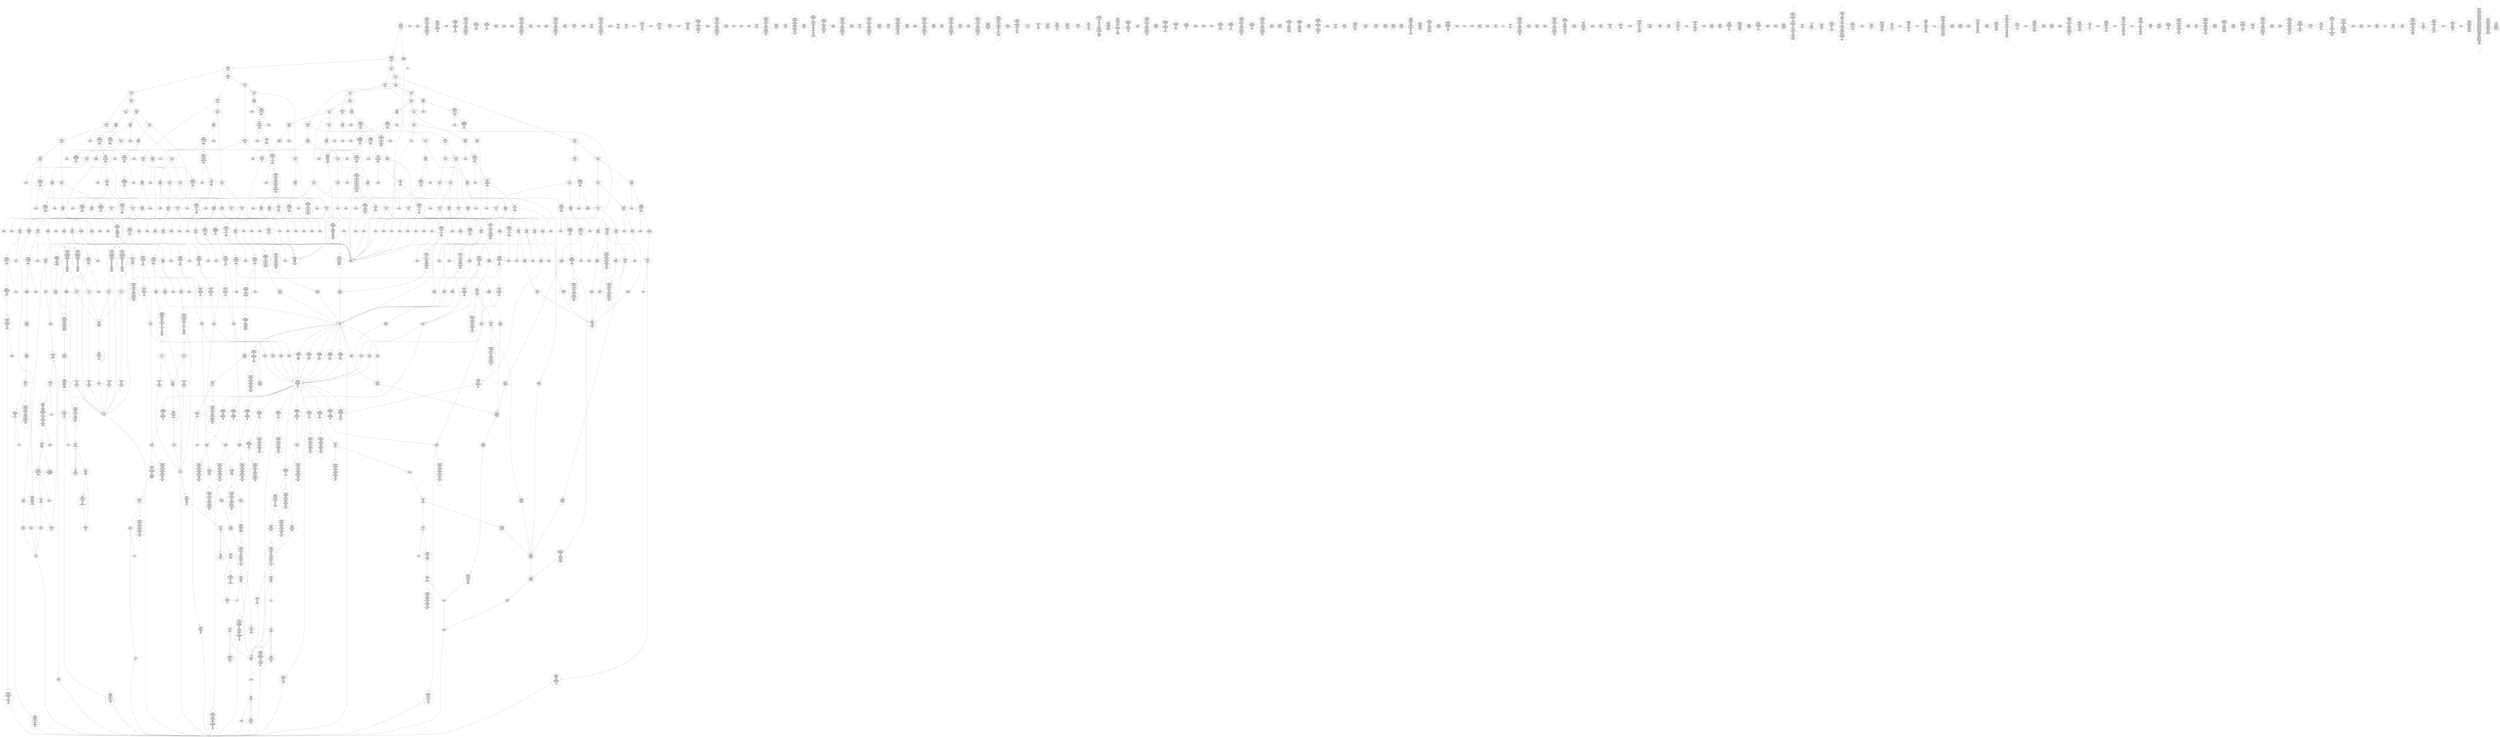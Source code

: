 /* Generated by GvGen v.1.0 (https://www.github.com/stricaud/gvgen) */

digraph G {
compound=true;
   node1 [label="[anywhere]"];
   node2 [label="# 0x0
PUSHX Data
PUSHX Data
MSTORE
PUSHX LogicData
CALLDATASIZE
LT
PUSHX Data
JUMPI
"];
   node3 [label="# 0xd
PUSHX Data
CALLDATALOAD
PUSHX BitData
SHR
PUSHX LogicData
GT
PUSHX Data
JUMPI
"];
   node4 [label="# 0x1e
PUSHX LogicData
GT
PUSHX Data
JUMPI
"];
   node5 [label="# 0x29
PUSHX LogicData
GT
PUSHX Data
JUMPI
"];
   node6 [label="# 0x34
PUSHX LogicData
GT
PUSHX Data
JUMPI
"];
   node7 [label="# 0x3f
PUSHX LogicData
EQ
PUSHX Data
JUMPI
"];
   node8 [label="# 0x4a
PUSHX LogicData
EQ
PUSHX Data
JUMPI
"];
   node9 [label="# 0x55
PUSHX LogicData
EQ
PUSHX Data
JUMPI
"];
   node10 [label="# 0x60
PUSHX LogicData
EQ
PUSHX Data
JUMPI
"];
   node11 [label="# 0x6b
PUSHX Data
JUMP
"];
   node12 [label="# 0x6f
JUMPDEST
PUSHX LogicData
EQ
PUSHX Data
JUMPI
"];
   node13 [label="# 0x7b
PUSHX LogicData
EQ
PUSHX Data
JUMPI
"];
   node14 [label="# 0x86
PUSHX LogicData
EQ
PUSHX Data
JUMPI
"];
   node15 [label="# 0x91
PUSHX Data
JUMP
"];
   node16 [label="# 0x95
JUMPDEST
PUSHX LogicData
GT
PUSHX Data
JUMPI
"];
   node17 [label="# 0xa1
PUSHX LogicData
EQ
PUSHX Data
JUMPI
"];
   node18 [label="# 0xac
PUSHX LogicData
EQ
PUSHX Data
JUMPI
"];
   node19 [label="# 0xb7
PUSHX LogicData
EQ
PUSHX Data
JUMPI
"];
   node20 [label="# 0xc2
PUSHX Data
JUMP
"];
   node21 [label="# 0xc6
JUMPDEST
PUSHX LogicData
EQ
PUSHX Data
JUMPI
"];
   node22 [label="# 0xd2
PUSHX LogicData
EQ
PUSHX Data
JUMPI
"];
   node23 [label="# 0xdd
PUSHX LogicData
EQ
PUSHX Data
JUMPI
"];
   node24 [label="# 0xe8
PUSHX Data
JUMP
"];
   node25 [label="# 0xec
JUMPDEST
PUSHX LogicData
GT
PUSHX Data
JUMPI
"];
   node26 [label="# 0xf8
PUSHX LogicData
GT
PUSHX Data
JUMPI
"];
   node27 [label="# 0x103
PUSHX LogicData
EQ
PUSHX Data
JUMPI
"];
   node28 [label="# 0x10e
PUSHX LogicData
EQ
PUSHX Data
JUMPI
"];
   node29 [label="# 0x119
PUSHX LogicData
EQ
PUSHX Data
JUMPI
"];
   node30 [label="# 0x124
PUSHX Data
JUMP
"];
   node31 [label="# 0x128
JUMPDEST
PUSHX LogicData
EQ
PUSHX Data
JUMPI
"];
   node32 [label="# 0x134
PUSHX LogicData
EQ
PUSHX Data
JUMPI
"];
   node33 [label="# 0x13f
PUSHX LogicData
EQ
PUSHX Data
JUMPI
"];
   node34 [label="# 0x14a
PUSHX Data
JUMP
"];
   node35 [label="# 0x14e
JUMPDEST
PUSHX LogicData
GT
PUSHX Data
JUMPI
"];
   node36 [label="# 0x15a
PUSHX LogicData
EQ
PUSHX Data
JUMPI
"];
   node37 [label="# 0x165
PUSHX LogicData
EQ
PUSHX Data
JUMPI
"];
   node38 [label="# 0x170
PUSHX LogicData
EQ
PUSHX Data
JUMPI
"];
   node39 [label="# 0x17b
PUSHX Data
JUMP
"];
   node40 [label="# 0x17f
JUMPDEST
PUSHX LogicData
EQ
PUSHX Data
JUMPI
"];
   node41 [label="# 0x18b
PUSHX LogicData
EQ
PUSHX Data
JUMPI
"];
   node42 [label="# 0x196
PUSHX LogicData
EQ
PUSHX Data
JUMPI
"];
   node43 [label="# 0x1a1
PUSHX Data
JUMP
"];
   node44 [label="# 0x1a5
JUMPDEST
PUSHX LogicData
GT
PUSHX Data
JUMPI
"];
   node45 [label="# 0x1b1
PUSHX LogicData
GT
PUSHX Data
JUMPI
"];
   node46 [label="# 0x1bc
PUSHX LogicData
GT
PUSHX Data
JUMPI
"];
   node47 [label="# 0x1c7
PUSHX LogicData
EQ
PUSHX Data
JUMPI
"];
   node48 [label="# 0x1d2
PUSHX LogicData
EQ
PUSHX Data
JUMPI
"];
   node49 [label="# 0x1dd
PUSHX LogicData
EQ
PUSHX Data
JUMPI
"];
   node50 [label="# 0x1e8
PUSHX Data
JUMP
"];
   node51 [label="# 0x1ec
JUMPDEST
PUSHX LogicData
EQ
PUSHX Data
JUMPI
"];
   node52 [label="# 0x1f8
PUSHX LogicData
EQ
PUSHX Data
JUMPI
"];
   node53 [label="# 0x203
PUSHX LogicData
EQ
PUSHX Data
JUMPI
"];
   node54 [label="# 0x20e
PUSHX Data
JUMP
"];
   node55 [label="# 0x212
JUMPDEST
PUSHX LogicData
GT
PUSHX Data
JUMPI
"];
   node56 [label="# 0x21e
PUSHX LogicData
EQ
PUSHX Data
JUMPI
"];
   node57 [label="# 0x229
PUSHX LogicData
EQ
PUSHX Data
JUMPI
"];
   node58 [label="# 0x234
PUSHX LogicData
EQ
PUSHX Data
JUMPI
"];
   node59 [label="# 0x23f
PUSHX Data
JUMP
"];
   node60 [label="# 0x243
JUMPDEST
PUSHX LogicData
EQ
PUSHX Data
JUMPI
"];
   node61 [label="# 0x24f
PUSHX LogicData
EQ
PUSHX Data
JUMPI
"];
   node62 [label="# 0x25a
PUSHX LogicData
EQ
PUSHX Data
JUMPI
"];
   node63 [label="# 0x265
PUSHX Data
JUMP
"];
   node64 [label="# 0x269
JUMPDEST
PUSHX LogicData
GT
PUSHX Data
JUMPI
"];
   node65 [label="# 0x275
PUSHX LogicData
GT
PUSHX Data
JUMPI
"];
   node66 [label="# 0x280
PUSHX LogicData
EQ
PUSHX Data
JUMPI
"];
   node67 [label="# 0x28b
PUSHX LogicData
EQ
PUSHX Data
JUMPI
"];
   node68 [label="# 0x296
PUSHX LogicData
EQ
PUSHX Data
JUMPI
"];
   node69 [label="# 0x2a1
PUSHX Data
JUMP
"];
   node70 [label="# 0x2a5
JUMPDEST
PUSHX LogicData
EQ
PUSHX Data
JUMPI
"];
   node71 [label="# 0x2b1
PUSHX LogicData
EQ
PUSHX Data
JUMPI
"];
   node72 [label="# 0x2bc
PUSHX LogicData
EQ
PUSHX Data
JUMPI
"];
   node73 [label="# 0x2c7
PUSHX Data
JUMP
"];
   node74 [label="# 0x2cb
JUMPDEST
PUSHX LogicData
GT
PUSHX Data
JUMPI
"];
   node75 [label="# 0x2d7
PUSHX LogicData
EQ
PUSHX Data
JUMPI
"];
   node76 [label="# 0x2e2
PUSHX LogicData
EQ
PUSHX Data
JUMPI
"];
   node77 [label="# 0x2ed
PUSHX LogicData
EQ
PUSHX Data
JUMPI
"];
   node78 [label="# 0x2f8
PUSHX Data
JUMP
"];
   node79 [label="# 0x2fc
JUMPDEST
PUSHX LogicData
EQ
PUSHX Data
JUMPI
"];
   node80 [label="# 0x308
PUSHX LogicData
EQ
PUSHX Data
JUMPI
"];
   node81 [label="# 0x313
PUSHX LogicData
EQ
PUSHX Data
JUMPI
"];
   node82 [label="# 0x31e
PUSHX Data
JUMP
"];
   node83 [label="# 0x322
JUMPDEST
CALLDATASIZE
PUSHX Data
JUMPI
"];
   node84 [label="# 0x328
STOP
"];
   node85 [label="# 0x329
JUMPDEST
PUSHX Data
REVERT
"];
   node86 [label="# 0x32e
JUMPDEST
CALLVALUE
ISZERO
PUSHX Data
JUMPI
"];
   node87 [label="# 0x336
PUSHX Data
REVERT
"];
   node88 [label="# 0x33a
JUMPDEST
PUSHX Data
PUSHX ArithData
CALLDATASIZE
SUB
PUSHX LogicData
LT
ISZERO
PUSHX Data
JUMPI
"];
   node89 [label="# 0x34d
PUSHX Data
REVERT
"];
   node90 [label="# 0x351
JUMPDEST
CALLDATALOAD
PUSHX BitData
AND
PUSHX Data
JUMP
"];
   node91 [label="# 0x37a
JUMPDEST
PUSHX MemData
MLOAD
ISZERO
ISZERO
MSTORE
MLOAD
SUB
PUSHX ArithData
ADD
RETURN
"];
   node92 [label="# 0x38e
JUMPDEST
CALLVALUE
ISZERO
PUSHX Data
JUMPI
"];
   node93 [label="# 0x396
PUSHX Data
REVERT
"];
   node94 [label="# 0x39a
JUMPDEST
PUSHX Data
PUSHX Data
JUMP
"];
   node95 [label="# 0x3a3
JUMPDEST
PUSHX Data
MLOAD
PUSHX ArithData
MSTORE
MLOAD
ADD
MSTORE
MLOAD
ADD
ADD
PUSHX Data
"];
   node96 [label="# 0x3c5
JUMPDEST
LT
ISZERO
PUSHX Data
JUMPI
"];
   node97 [label="# 0x3ce
ADD
MLOAD
ADD
MSTORE
PUSHX ArithData
ADD
PUSHX Data
JUMP
"];
   node98 [label="# 0x3dd
JUMPDEST
ADD
PUSHX BitData
AND
ISZERO
PUSHX Data
JUMPI
"];
   node99 [label="# 0x3f1
SUB
MLOAD
PUSHX ArithData
PUSHX ArithData
SUB
PUSHX ArithData
EXP
SUB
NOT
AND
MSTORE
PUSHX ArithData
ADD
"];
   node100 [label="# 0x40a
JUMPDEST
PUSHX MemData
MLOAD
SUB
RETURN
"];
   node101 [label="# 0x418
JUMPDEST
CALLVALUE
ISZERO
PUSHX Data
JUMPI
"];
   node102 [label="# 0x420
PUSHX Data
REVERT
"];
   node103 [label="# 0x424
JUMPDEST
PUSHX Data
PUSHX ArithData
CALLDATASIZE
SUB
PUSHX LogicData
LT
ISZERO
PUSHX Data
JUMPI
"];
   node104 [label="# 0x437
PUSHX Data
REVERT
"];
   node105 [label="# 0x43b
JUMPDEST
CALLDATALOAD
PUSHX Data
JUMP
"];
   node106 [label="# 0x442
JUMPDEST
PUSHX MemData
MLOAD
PUSHX ArithData
PUSHX BitData
PUSHX BitData
SHL
SUB
AND
MSTORE
MLOAD
SUB
PUSHX ArithData
ADD
RETURN
"];
   node107 [label="# 0x45e
JUMPDEST
CALLVALUE
ISZERO
PUSHX Data
JUMPI
"];
   node108 [label="# 0x466
PUSHX Data
REVERT
"];
   node109 [label="# 0x46a
JUMPDEST
PUSHX Data
PUSHX ArithData
CALLDATASIZE
SUB
PUSHX LogicData
LT
ISZERO
PUSHX Data
JUMPI
"];
   node110 [label="# 0x47d
PUSHX Data
REVERT
"];
   node111 [label="# 0x481
JUMPDEST
CALLDATALOAD
ADD
PUSHX ArithData
ADD
PUSHX ArithData
ADD
CALLDATALOAD
PUSHX LogicData
GT
ISZERO
PUSHX Data
JUMPI
"];
   node112 [label="# 0x49f
PUSHX Data
REVERT
"];
   node113 [label="# 0x4a3
JUMPDEST
ADD
PUSHX ArithData
ADD
GT
ISZERO
PUSHX Data
JUMPI
"];
   node114 [label="# 0x4b1
PUSHX Data
REVERT
"];
   node115 [label="# 0x4b5
JUMPDEST
CALLDATALOAD
PUSHX ArithData
ADD
PUSHX ArithData
MUL
ADD
GT
PUSHX LogicData
GT
OR
ISZERO
PUSHX Data
JUMPI
"];
   node116 [label="# 0x4d3
PUSHX Data
REVERT
"];
   node117 [label="# 0x4d7
JUMPDEST
PUSHX Data
JUMP
"];
   node118 [label="# 0x4e2
JUMPDEST
STOP
"];
   node119 [label="# 0x4e4
JUMPDEST
CALLVALUE
ISZERO
PUSHX Data
JUMPI
"];
   node120 [label="# 0x4ec
PUSHX Data
REVERT
"];
   node121 [label="# 0x4f0
JUMPDEST
PUSHX Data
PUSHX ArithData
CALLDATASIZE
SUB
PUSHX LogicData
LT
ISZERO
PUSHX Data
JUMPI
"];
   node122 [label="# 0x503
PUSHX Data
REVERT
"];
   node123 [label="# 0x507
JUMPDEST
PUSHX ArithData
PUSHX BitData
PUSHX BitData
SHL
SUB
CALLDATALOAD
AND
PUSHX ArithData
ADD
CALLDATALOAD
PUSHX Data
JUMP
"];
   node124 [label="# 0x51d
JUMPDEST
CALLVALUE
ISZERO
PUSHX Data
JUMPI
"];
   node125 [label="# 0x525
PUSHX Data
REVERT
"];
   node126 [label="# 0x529
JUMPDEST
PUSHX Data
PUSHX ArithData
CALLDATASIZE
SUB
PUSHX LogicData
LT
ISZERO
PUSHX Data
JUMPI
"];
   node127 [label="# 0x53c
PUSHX Data
REVERT
"];
   node128 [label="# 0x540
JUMPDEST
CALLDATALOAD
PUSHX Data
JUMP
"];
   node129 [label="# 0x547
JUMPDEST
CALLVALUE
ISZERO
PUSHX Data
JUMPI
"];
   node130 [label="# 0x54f
PUSHX Data
REVERT
"];
   node131 [label="# 0x553
JUMPDEST
PUSHX Data
PUSHX Data
JUMP
"];
   node132 [label="# 0x55c
JUMPDEST
CALLVALUE
ISZERO
PUSHX Data
JUMPI
"];
   node133 [label="# 0x564
PUSHX Data
REVERT
"];
   node134 [label="# 0x568
JUMPDEST
PUSHX Data
PUSHX Data
JUMP
"];
   node135 [label="# 0x571
JUMPDEST
PUSHX MemData
MLOAD
MSTORE
MLOAD
SUB
PUSHX ArithData
ADD
RETURN
"];
   node136 [label="# 0x583
JUMPDEST
CALLVALUE
ISZERO
PUSHX Data
JUMPI
"];
   node137 [label="# 0x58b
PUSHX Data
REVERT
"];
   node138 [label="# 0x58f
JUMPDEST
PUSHX Data
PUSHX ArithData
CALLDATASIZE
SUB
PUSHX LogicData
LT
ISZERO
PUSHX Data
JUMPI
"];
   node139 [label="# 0x5a2
PUSHX Data
REVERT
"];
   node140 [label="# 0x5a6
JUMPDEST
PUSHX ArithData
PUSHX BitData
PUSHX BitData
SHL
SUB
CALLDATALOAD
AND
PUSHX ArithData
ADD
CALLDATALOAD
AND
PUSHX ArithData
ADD
CALLDATALOAD
PUSHX Data
JUMP
"];
   node141 [label="# 0x5c6
JUMPDEST
CALLVALUE
ISZERO
PUSHX Data
JUMPI
"];
   node142 [label="# 0x5ce
PUSHX Data
REVERT
"];
   node143 [label="# 0x5d2
JUMPDEST
PUSHX Data
PUSHX ArithData
CALLDATASIZE
SUB
PUSHX LogicData
LT
ISZERO
PUSHX Data
JUMPI
"];
   node144 [label="# 0x5e5
PUSHX Data
REVERT
"];
   node145 [label="# 0x5e9
JUMPDEST
ADD
PUSHX ArithData
ADD
CALLDATALOAD
PUSHX LogicData
GT
ISZERO
PUSHX Data
JUMPI
"];
   node146 [label="# 0x600
PUSHX Data
REVERT
"];
   node147 [label="# 0x604
JUMPDEST
ADD
PUSHX ArithData
ADD
GT
ISZERO
PUSHX Data
JUMPI
"];
   node148 [label="# 0x612
PUSHX Data
REVERT
"];
   node149 [label="# 0x616
JUMPDEST
CALLDATALOAD
PUSHX ArithData
ADD
PUSHX ArithData
MUL
ADD
GT
PUSHX LogicData
GT
OR
ISZERO
PUSHX Data
JUMPI
"];
   node150 [label="# 0x634
PUSHX Data
REVERT
"];
   node151 [label="# 0x638
JUMPDEST
PUSHX ArithData
MUL
PUSHX ArithData
ADD
PUSHX MemData
MLOAD
ADD
PUSHX Data
MSTORE
MSTORE
PUSHX ArithData
ADD
PUSHX ArithData
MUL
CALLDATACOPY
PUSHX Data
ADD
MSTORE
PUSHX ArithData
ADD
CALLDATALOAD
PUSHX LogicData
GT
ISZERO
PUSHX Data
JUMPI
"];
   node152 [label="# 0x684
PUSHX Data
REVERT
"];
   node153 [label="# 0x688
JUMPDEST
ADD
PUSHX ArithData
ADD
GT
ISZERO
PUSHX Data
JUMPI
"];
   node154 [label="# 0x696
PUSHX Data
REVERT
"];
   node155 [label="# 0x69a
JUMPDEST
CALLDATALOAD
PUSHX ArithData
ADD
PUSHX ArithData
MUL
ADD
GT
PUSHX LogicData
GT
OR
ISZERO
PUSHX Data
JUMPI
"];
   node156 [label="# 0x6b8
PUSHX Data
REVERT
"];
   node157 [label="# 0x6bc
JUMPDEST
PUSHX ArithData
MUL
PUSHX ArithData
ADD
PUSHX MemData
MLOAD
ADD
PUSHX Data
MSTORE
MSTORE
PUSHX ArithData
ADD
PUSHX ArithData
MUL
CALLDATACOPY
PUSHX Data
ADD
MSTORE
PUSHX Data
JUMP
"];
   node158 [label="# 0x6fa
JUMPDEST
CALLVALUE
ISZERO
PUSHX Data
JUMPI
"];
   node159 [label="# 0x702
PUSHX Data
REVERT
"];
   node160 [label="# 0x706
JUMPDEST
PUSHX Data
PUSHX ArithData
CALLDATASIZE
SUB
PUSHX LogicData
LT
ISZERO
PUSHX Data
JUMPI
"];
   node161 [label="# 0x719
PUSHX Data
REVERT
"];
   node162 [label="# 0x71d
JUMPDEST
CALLDATALOAD
PUSHX ArithData
PUSHX BitData
PUSHX BitData
SHL
SUB
AND
PUSHX Data
JUMP
"];
   node163 [label="# 0x72d
JUMPDEST
CALLVALUE
ISZERO
PUSHX Data
JUMPI
"];
   node164 [label="# 0x735
PUSHX Data
REVERT
"];
   node165 [label="# 0x739
JUMPDEST
PUSHX Data
PUSHX ArithData
CALLDATASIZE
SUB
PUSHX LogicData
LT
ISZERO
PUSHX Data
JUMPI
"];
   node166 [label="# 0x74c
PUSHX Data
REVERT
"];
   node167 [label="# 0x750
JUMPDEST
PUSHX ArithData
PUSHX BitData
PUSHX BitData
SHL
SUB
CALLDATALOAD
AND
PUSHX ArithData
ADD
CALLDATALOAD
PUSHX Data
JUMP
"];
   node168 [label="# 0x766
JUMPDEST
CALLVALUE
ISZERO
PUSHX Data
JUMPI
"];
   node169 [label="# 0x76e
PUSHX Data
REVERT
"];
   node170 [label="# 0x772
JUMPDEST
PUSHX Data
PUSHX ArithData
CALLDATASIZE
SUB
PUSHX LogicData
LT
ISZERO
PUSHX Data
JUMPI
"];
   node171 [label="# 0x785
PUSHX Data
REVERT
"];
   node172 [label="# 0x789
JUMPDEST
CALLDATALOAD
PUSHX ArithData
PUSHX BitData
PUSHX BitData
SHL
SUB
AND
PUSHX Data
JUMP
"];
   node173 [label="# 0x799
JUMPDEST
CALLVALUE
ISZERO
PUSHX Data
JUMPI
"];
   node174 [label="# 0x7a1
PUSHX Data
REVERT
"];
   node175 [label="# 0x7a5
JUMPDEST
PUSHX Data
PUSHX Data
JUMP
"];
   node176 [label="# 0x7ae
JUMPDEST
CALLVALUE
ISZERO
PUSHX Data
JUMPI
"];
   node177 [label="# 0x7b6
PUSHX Data
REVERT
"];
   node178 [label="# 0x7ba
JUMPDEST
PUSHX Data
PUSHX ArithData
CALLDATASIZE
SUB
PUSHX LogicData
LT
ISZERO
PUSHX Data
JUMPI
"];
   node179 [label="# 0x7cd
PUSHX Data
REVERT
"];
   node180 [label="# 0x7d1
JUMPDEST
CALLDATALOAD
PUSHX ArithData
PUSHX BitData
PUSHX BitData
SHL
SUB
AND
PUSHX Data
JUMP
"];
   node181 [label="# 0x7e1
JUMPDEST
CALLVALUE
ISZERO
PUSHX Data
JUMPI
"];
   node182 [label="# 0x7e9
PUSHX Data
REVERT
"];
   node183 [label="# 0x7ed
JUMPDEST
PUSHX Data
PUSHX ArithData
CALLDATASIZE
SUB
PUSHX LogicData
LT
ISZERO
PUSHX Data
JUMPI
"];
   node184 [label="# 0x800
PUSHX Data
REVERT
"];
   node185 [label="# 0x804
JUMPDEST
PUSHX ArithData
PUSHX BitData
PUSHX BitData
SHL
SUB
CALLDATALOAD
AND
PUSHX ArithData
ADD
CALLDATALOAD
AND
PUSHX ArithData
ADD
CALLDATALOAD
PUSHX Data
JUMP
"];
   node186 [label="# 0x824
JUMPDEST
CALLVALUE
ISZERO
PUSHX Data
JUMPI
"];
   node187 [label="# 0x82c
PUSHX Data
REVERT
"];
   node188 [label="# 0x830
JUMPDEST
PUSHX Data
PUSHX ArithData
CALLDATASIZE
SUB
PUSHX LogicData
LT
ISZERO
PUSHX Data
JUMPI
"];
   node189 [label="# 0x843
PUSHX Data
REVERT
"];
   node190 [label="# 0x847
JUMPDEST
CALLDATALOAD
PUSHX Data
JUMP
"];
   node191 [label="# 0x84e
JUMPDEST
CALLVALUE
ISZERO
PUSHX Data
JUMPI
"];
   node192 [label="# 0x856
PUSHX Data
REVERT
"];
   node193 [label="# 0x85a
JUMPDEST
PUSHX Data
PUSHX ArithData
CALLDATASIZE
SUB
PUSHX LogicData
LT
ISZERO
PUSHX Data
JUMPI
"];
   node194 [label="# 0x86d
PUSHX Data
REVERT
"];
   node195 [label="# 0x871
JUMPDEST
CALLDATALOAD
PUSHX Data
JUMP
"];
   node196 [label="# 0x878
JUMPDEST
CALLVALUE
ISZERO
PUSHX Data
JUMPI
"];
   node197 [label="# 0x880
PUSHX Data
REVERT
"];
   node198 [label="# 0x884
JUMPDEST
PUSHX Data
PUSHX ArithData
CALLDATASIZE
SUB
PUSHX LogicData
LT
ISZERO
PUSHX Data
JUMPI
"];
   node199 [label="# 0x897
PUSHX Data
REVERT
"];
   node200 [label="# 0x89b
JUMPDEST
CALLDATALOAD
PUSHX ArithData
PUSHX BitData
PUSHX BitData
SHL
SUB
AND
PUSHX Data
JUMP
"];
   node201 [label="# 0x8ab
JUMPDEST
CALLVALUE
ISZERO
PUSHX Data
JUMPI
"];
   node202 [label="# 0x8b3
PUSHX Data
REVERT
"];
   node203 [label="# 0x8b7
JUMPDEST
PUSHX Data
PUSHX ArithData
CALLDATASIZE
SUB
PUSHX LogicData
LT
ISZERO
PUSHX Data
JUMPI
"];
   node204 [label="# 0x8ca
PUSHX Data
REVERT
"];
   node205 [label="# 0x8ce
JUMPDEST
CALLDATALOAD
PUSHX ArithData
PUSHX BitData
PUSHX BitData
SHL
SUB
AND
PUSHX Data
JUMP
"];
   node206 [label="# 0x8de
JUMPDEST
CALLVALUE
ISZERO
PUSHX Data
JUMPI
"];
   node207 [label="# 0x8e6
PUSHX Data
REVERT
"];
   node208 [label="# 0x8ea
JUMPDEST
PUSHX Data
PUSHX ArithData
CALLDATASIZE
SUB
PUSHX LogicData
LT
ISZERO
PUSHX Data
JUMPI
"];
   node209 [label="# 0x8fd
PUSHX Data
REVERT
"];
   node210 [label="# 0x901
JUMPDEST
CALLDATALOAD
PUSHX Data
JUMP
"];
   node211 [label="# 0x908
JUMPDEST
CALLVALUE
ISZERO
PUSHX Data
JUMPI
"];
   node212 [label="# 0x910
PUSHX Data
REVERT
"];
   node213 [label="# 0x914
JUMPDEST
PUSHX Data
PUSHX ArithData
CALLDATASIZE
SUB
PUSHX LogicData
LT
ISZERO
PUSHX Data
JUMPI
"];
   node214 [label="# 0x927
PUSHX Data
REVERT
"];
   node215 [label="# 0x92b
JUMPDEST
ADD
PUSHX ArithData
ADD
CALLDATALOAD
PUSHX LogicData
GT
ISZERO
PUSHX Data
JUMPI
"];
   node216 [label="# 0x942
PUSHX Data
REVERT
"];
   node217 [label="# 0x946
JUMPDEST
ADD
PUSHX ArithData
ADD
GT
ISZERO
PUSHX Data
JUMPI
"];
   node218 [label="# 0x954
PUSHX Data
REVERT
"];
   node219 [label="# 0x958
JUMPDEST
CALLDATALOAD
PUSHX ArithData
ADD
PUSHX ArithData
MUL
ADD
GT
PUSHX LogicData
GT
OR
ISZERO
PUSHX Data
JUMPI
"];
   node220 [label="# 0x976
PUSHX Data
REVERT
"];
   node221 [label="# 0x97a
JUMPDEST
PUSHX Data
JUMP
"];
   node222 [label="# 0x985
JUMPDEST
CALLVALUE
ISZERO
PUSHX Data
JUMPI
"];
   node223 [label="# 0x98d
PUSHX Data
REVERT
"];
   node224 [label="# 0x991
JUMPDEST
PUSHX Data
PUSHX Data
JUMP
"];
   node225 [label="# 0x99a
JUMPDEST
CALLVALUE
ISZERO
PUSHX Data
JUMPI
"];
   node226 [label="# 0x9a2
PUSHX Data
REVERT
"];
   node227 [label="# 0x9a6
JUMPDEST
PUSHX Data
PUSHX Data
JUMP
"];
   node228 [label="# 0x9af
JUMPDEST
CALLVALUE
ISZERO
PUSHX Data
JUMPI
"];
   node229 [label="# 0x9b7
PUSHX Data
REVERT
"];
   node230 [label="# 0x9bb
JUMPDEST
PUSHX Data
PUSHX ArithData
CALLDATASIZE
SUB
PUSHX LogicData
LT
ISZERO
PUSHX Data
JUMPI
"];
   node231 [label="# 0x9ce
PUSHX Data
REVERT
"];
   node232 [label="# 0x9d2
JUMPDEST
CALLDATALOAD
PUSHX ArithData
PUSHX BitData
PUSHX BitData
SHL
SUB
AND
PUSHX Data
JUMP
"];
   node233 [label="# 0x9e2
JUMPDEST
CALLVALUE
ISZERO
PUSHX Data
JUMPI
"];
   node234 [label="# 0x9ea
PUSHX Data
REVERT
"];
   node235 [label="# 0x9ee
JUMPDEST
PUSHX Data
PUSHX Data
JUMP
"];
   node236 [label="# 0x9f7
JUMPDEST
CALLVALUE
ISZERO
PUSHX Data
JUMPI
"];
   node237 [label="# 0x9ff
PUSHX Data
REVERT
"];
   node238 [label="# 0xa03
JUMPDEST
PUSHX Data
PUSHX Data
JUMP
"];
   node239 [label="# 0xa0c
JUMPDEST
CALLVALUE
ISZERO
PUSHX Data
JUMPI
"];
   node240 [label="# 0xa14
PUSHX Data
REVERT
"];
   node241 [label="# 0xa18
JUMPDEST
PUSHX Data
PUSHX Data
JUMP
"];
   node242 [label="# 0xa21
JUMPDEST
CALLVALUE
ISZERO
PUSHX Data
JUMPI
"];
   node243 [label="# 0xa29
PUSHX Data
REVERT
"];
   node244 [label="# 0xa2d
JUMPDEST
PUSHX Data
PUSHX Data
JUMP
"];
   node245 [label="# 0xa36
JUMPDEST
CALLVALUE
ISZERO
PUSHX Data
JUMPI
"];
   node246 [label="# 0xa3e
PUSHX Data
REVERT
"];
   node247 [label="# 0xa42
JUMPDEST
PUSHX Data
PUSHX Data
JUMP
"];
   node248 [label="# 0xa4b
JUMPDEST
CALLVALUE
ISZERO
PUSHX Data
JUMPI
"];
   node249 [label="# 0xa53
PUSHX Data
REVERT
"];
   node250 [label="# 0xa57
JUMPDEST
PUSHX Data
PUSHX ArithData
CALLDATASIZE
SUB
PUSHX LogicData
LT
ISZERO
PUSHX Data
JUMPI
"];
   node251 [label="# 0xa6a
PUSHX Data
REVERT
"];
   node252 [label="# 0xa6e
JUMPDEST
ADD
PUSHX ArithData
ADD
CALLDATALOAD
PUSHX LogicData
GT
ISZERO
PUSHX Data
JUMPI
"];
   node253 [label="# 0xa85
PUSHX Data
REVERT
"];
   node254 [label="# 0xa89
JUMPDEST
ADD
PUSHX ArithData
ADD
GT
ISZERO
PUSHX Data
JUMPI
"];
   node255 [label="# 0xa97
PUSHX Data
REVERT
"];
   node256 [label="# 0xa9b
JUMPDEST
CALLDATALOAD
PUSHX ArithData
ADD
PUSHX ArithData
MUL
ADD
GT
PUSHX LogicData
GT
OR
ISZERO
PUSHX Data
JUMPI
"];
   node257 [label="# 0xab9
PUSHX Data
REVERT
"];
   node258 [label="# 0xabd
JUMPDEST
PUSHX ArithData
ADD
PUSHX ArithData
DIV
MUL
PUSHX ArithData
ADD
PUSHX MemData
MLOAD
ADD
PUSHX Data
MSTORE
MSTORE
PUSHX ArithData
ADD
CALLDATACOPY
PUSHX Data
ADD
MSTORE
PUSHX Data
JUMP
"];
   node259 [label="# 0xafe
JUMPDEST
CALLVALUE
ISZERO
PUSHX Data
JUMPI
"];
   node260 [label="# 0xb06
PUSHX Data
REVERT
"];
   node261 [label="# 0xb0a
JUMPDEST
PUSHX Data
PUSHX Data
JUMP
"];
   node262 [label="# 0xb13
JUMPDEST
PUSHX Data
PUSHX ArithData
CALLDATASIZE
SUB
PUSHX LogicData
LT
ISZERO
PUSHX Data
JUMPI
"];
   node263 [label="# 0xb25
PUSHX Data
REVERT
"];
   node264 [label="# 0xb29
JUMPDEST
CALLDATALOAD
PUSHX Data
JUMP
"];
   node265 [label="# 0xb30
JUMPDEST
CALLVALUE
ISZERO
PUSHX Data
JUMPI
"];
   node266 [label="# 0xb38
PUSHX Data
REVERT
"];
   node267 [label="# 0xb3c
JUMPDEST
PUSHX Data
PUSHX ArithData
CALLDATASIZE
SUB
PUSHX LogicData
LT
ISZERO
PUSHX Data
JUMPI
"];
   node268 [label="# 0xb4f
PUSHX Data
REVERT
"];
   node269 [label="# 0xb53
JUMPDEST
PUSHX ArithData
PUSHX BitData
PUSHX BitData
SHL
SUB
CALLDATALOAD
AND
PUSHX ArithData
ADD
CALLDATALOAD
ISZERO
ISZERO
PUSHX Data
JUMP
"];
   node270 [label="# 0xb6b
JUMPDEST
CALLVALUE
ISZERO
PUSHX Data
JUMPI
"];
   node271 [label="# 0xb73
PUSHX Data
REVERT
"];
   node272 [label="# 0xb77
JUMPDEST
PUSHX Data
PUSHX Data
JUMP
"];
   node273 [label="# 0xb80
JUMPDEST
CALLVALUE
ISZERO
PUSHX Data
JUMPI
"];
   node274 [label="# 0xb88
PUSHX Data
REVERT
"];
   node275 [label="# 0xb8c
JUMPDEST
PUSHX Data
PUSHX ArithData
CALLDATASIZE
SUB
PUSHX LogicData
LT
ISZERO
PUSHX Data
JUMPI
"];
   node276 [label="# 0xb9f
PUSHX Data
REVERT
"];
   node277 [label="# 0xba3
JUMPDEST
PUSHX ArithData
PUSHX BitData
PUSHX BitData
SHL
SUB
CALLDATALOAD
AND
PUSHX ArithData
ADD
CALLDATALOAD
AND
PUSHX ArithData
ADD
CALLDATALOAD
ADD
PUSHX ArithData
ADD
PUSHX ArithData
ADD
CALLDATALOAD
PUSHX LogicData
GT
ISZERO
PUSHX Data
JUMPI
"];
   node278 [label="# 0xbda
PUSHX Data
REVERT
"];
   node279 [label="# 0xbde
JUMPDEST
ADD
PUSHX ArithData
ADD
GT
ISZERO
PUSHX Data
JUMPI
"];
   node280 [label="# 0xbec
PUSHX Data
REVERT
"];
   node281 [label="# 0xbf0
JUMPDEST
CALLDATALOAD
PUSHX ArithData
ADD
PUSHX ArithData
MUL
ADD
GT
PUSHX LogicData
GT
OR
ISZERO
PUSHX Data
JUMPI
"];
   node282 [label="# 0xc0e
PUSHX Data
REVERT
"];
   node283 [label="# 0xc12
JUMPDEST
PUSHX ArithData
ADD
PUSHX ArithData
DIV
MUL
PUSHX ArithData
ADD
PUSHX MemData
MLOAD
ADD
PUSHX Data
MSTORE
MSTORE
PUSHX ArithData
ADD
CALLDATACOPY
PUSHX Data
ADD
MSTORE
PUSHX Data
JUMP
"];
   node284 [label="# 0xc53
JUMPDEST
PUSHX Data
PUSHX ArithData
CALLDATASIZE
SUB
PUSHX LogicData
LT
ISZERO
PUSHX Data
JUMPI
"];
   node285 [label="# 0xc65
PUSHX Data
REVERT
"];
   node286 [label="# 0xc69
JUMPDEST
CALLDATALOAD
PUSHX Data
JUMP
"];
   node287 [label="# 0xc70
JUMPDEST
CALLVALUE
ISZERO
PUSHX Data
JUMPI
"];
   node288 [label="# 0xc78
PUSHX Data
REVERT
"];
   node289 [label="# 0xc7c
JUMPDEST
PUSHX Data
PUSHX ArithData
CALLDATASIZE
SUB
PUSHX LogicData
LT
ISZERO
PUSHX Data
JUMPI
"];
   node290 [label="# 0xc8f
PUSHX Data
REVERT
"];
   node291 [label="# 0xc93
JUMPDEST
CALLDATALOAD
PUSHX Data
JUMP
"];
   node292 [label="# 0xc9a
JUMPDEST
CALLVALUE
ISZERO
PUSHX Data
JUMPI
"];
   node293 [label="# 0xca2
PUSHX Data
REVERT
"];
   node294 [label="# 0xca6
JUMPDEST
PUSHX Data
PUSHX Data
JUMP
"];
   node295 [label="# 0xcaf
JUMPDEST
CALLVALUE
ISZERO
PUSHX Data
JUMPI
"];
   node296 [label="# 0xcb7
PUSHX Data
REVERT
"];
   node297 [label="# 0xcbb
JUMPDEST
PUSHX Data
PUSHX ArithData
CALLDATASIZE
SUB
PUSHX LogicData
LT
ISZERO
PUSHX Data
JUMPI
"];
   node298 [label="# 0xcce
PUSHX Data
REVERT
"];
   node299 [label="# 0xcd2
JUMPDEST
CALLDATALOAD
PUSHX Data
JUMP
"];
   node300 [label="# 0xcd9
JUMPDEST
CALLVALUE
ISZERO
PUSHX Data
JUMPI
"];
   node301 [label="# 0xce1
PUSHX Data
REVERT
"];
   node302 [label="# 0xce5
JUMPDEST
PUSHX Data
PUSHX Data
JUMP
"];
   node303 [label="# 0xcee
JUMPDEST
CALLVALUE
ISZERO
PUSHX Data
JUMPI
"];
   node304 [label="# 0xcf6
PUSHX Data
REVERT
"];
   node305 [label="# 0xcfa
JUMPDEST
PUSHX Data
PUSHX Data
JUMP
"];
   node306 [label="# 0xd03
JUMPDEST
CALLVALUE
ISZERO
PUSHX Data
JUMPI
"];
   node307 [label="# 0xd0b
PUSHX Data
REVERT
"];
   node308 [label="# 0xd0f
JUMPDEST
PUSHX Data
PUSHX Data
JUMP
"];
   node309 [label="# 0xd18
JUMPDEST
CALLVALUE
ISZERO
PUSHX Data
JUMPI
"];
   node310 [label="# 0xd20
PUSHX Data
REVERT
"];
   node311 [label="# 0xd24
JUMPDEST
PUSHX Data
PUSHX ArithData
CALLDATASIZE
SUB
PUSHX LogicData
LT
ISZERO
PUSHX Data
JUMPI
"];
   node312 [label="# 0xd37
PUSHX Data
REVERT
"];
   node313 [label="# 0xd3b
JUMPDEST
PUSHX ArithData
PUSHX BitData
PUSHX BitData
SHL
SUB
CALLDATALOAD
AND
PUSHX ArithData
ADD
CALLDATALOAD
AND
PUSHX Data
JUMP
"];
   node314 [label="# 0xd53
JUMPDEST
CALLVALUE
ISZERO
PUSHX Data
JUMPI
"];
   node315 [label="# 0xd5b
PUSHX Data
REVERT
"];
   node316 [label="# 0xd5f
JUMPDEST
PUSHX Data
PUSHX Data
JUMP
"];
   node317 [label="# 0xd68
JUMPDEST
CALLVALUE
ISZERO
PUSHX Data
JUMPI
"];
   node318 [label="# 0xd70
PUSHX Data
REVERT
"];
   node319 [label="# 0xd74
JUMPDEST
PUSHX Data
PUSHX ArithData
CALLDATASIZE
SUB
PUSHX LogicData
LT
ISZERO
PUSHX Data
JUMPI
"];
   node320 [label="# 0xd87
PUSHX Data
REVERT
"];
   node321 [label="# 0xd8b
JUMPDEST
CALLDATALOAD
PUSHX ArithData
PUSHX BitData
PUSHX BitData
SHL
SUB
AND
PUSHX Data
JUMP
"];
   node322 [label="# 0xd9b
JUMPDEST
CALLVALUE
ISZERO
PUSHX Data
JUMPI
"];
   node323 [label="# 0xda3
PUSHX Data
REVERT
"];
   node324 [label="# 0xda7
JUMPDEST
PUSHX Data
PUSHX ArithData
CALLDATASIZE
SUB
PUSHX LogicData
LT
ISZERO
PUSHX Data
JUMPI
"];
   node325 [label="# 0xdba
PUSHX Data
REVERT
"];
   node326 [label="# 0xdbe
JUMPDEST
CALLDATALOAD
PUSHX ArithData
PUSHX BitData
PUSHX BitData
SHL
SUB
AND
PUSHX Data
JUMP
"];
   node327 [label="# 0xdce
JUMPDEST
CALLVALUE
ISZERO
PUSHX Data
JUMPI
"];
   node328 [label="# 0xdd6
PUSHX Data
REVERT
"];
   node329 [label="# 0xdda
JUMPDEST
PUSHX Data
PUSHX Data
JUMP
"];
   node330 [label="# 0xde3
JUMPDEST
CALLVALUE
ISZERO
PUSHX Data
JUMPI
"];
   node331 [label="# 0xdeb
PUSHX Data
REVERT
"];
   node332 [label="# 0xdef
JUMPDEST
PUSHX Data
PUSHX ArithData
CALLDATASIZE
SUB
PUSHX LogicData
LT
ISZERO
PUSHX Data
JUMPI
"];
   node333 [label="# 0xe02
PUSHX Data
REVERT
"];
   node334 [label="# 0xe06
JUMPDEST
ADD
PUSHX ArithData
ADD
CALLDATALOAD
PUSHX LogicData
GT
ISZERO
PUSHX Data
JUMPI
"];
   node335 [label="# 0xe1d
PUSHX Data
REVERT
"];
   node336 [label="# 0xe21
JUMPDEST
ADD
PUSHX ArithData
ADD
GT
ISZERO
PUSHX Data
JUMPI
"];
   node337 [label="# 0xe2f
PUSHX Data
REVERT
"];
   node338 [label="# 0xe33
JUMPDEST
CALLDATALOAD
PUSHX ArithData
ADD
PUSHX ArithData
MUL
ADD
GT
PUSHX LogicData
GT
OR
ISZERO
PUSHX Data
JUMPI
"];
   node339 [label="# 0xe51
PUSHX Data
REVERT
"];
   node340 [label="# 0xe55
JUMPDEST
PUSHX ArithData
ADD
PUSHX ArithData
DIV
MUL
PUSHX ArithData
ADD
PUSHX MemData
MLOAD
ADD
PUSHX Data
MSTORE
MSTORE
PUSHX ArithData
ADD
CALLDATACOPY
PUSHX Data
ADD
MSTORE
PUSHX Data
JUMP
"];
   node341 [label="# 0xe96
JUMPDEST
PUSHX BitData
AND
PUSHX Data
MSTORE
PUSHX Data
MSTORE
PUSHX Data
SHA3
SLOAD
PUSHX BitData
AND
"];
   node342 [label="# 0xecc
JUMPDEST
JUMP
"];
   node343 [label="# 0xed1
JUMPDEST
PUSHX StorData
SLOAD
PUSHX MemData
MLOAD
PUSHX ArithData
PUSHX ArithData
PUSHX Data
PUSHX BitData
NOT
PUSHX ArithData
PUSHX BitData
AND
ISZERO
MUL
ADD
AND
DIV
ADD
DIV
MUL
ADD
ADD
MSTORE
MSTORE
PUSHX Data
ADD
ISZERO
PUSHX Data
JUMPI
"];
   node344 [label="# 0xf17
PUSHX LogicData
LT
PUSHX Data
JUMPI
"];
   node345 [label="# 0xf1f
PUSHX ArithData
SLOAD
DIV
MUL
MSTORE
PUSHX ArithData
ADD
PUSHX Data
JUMP
"];
   node346 [label="# 0xf32
JUMPDEST
ADD
PUSHX Data
MSTORE
PUSHX Data
PUSHX Data
SHA3
"];
   node347 [label="# 0xf40
JUMPDEST
SLOAD
MSTORE
PUSHX ArithData
ADD
PUSHX ArithData
ADD
GT
PUSHX Data
JUMPI
"];
   node348 [label="# 0xf54
SUB
PUSHX BitData
AND
ADD
"];
   node349 [label="# 0xf5d
JUMPDEST
JUMP
"];
   node350 [label="# 0xf67
JUMPDEST
PUSHX Data
PUSHX Data
PUSHX Data
JUMP
"];
   node351 [label="# 0xf72
JUMPDEST
PUSHX Data
JUMPI
"];
   node352 [label="# 0xf77
PUSHX MemData
MLOAD
PUSHX BitData
PUSHX BitData
SHL
MSTORE
PUSHX ArithData
ADD
PUSHX ArithData
ADD
SUB
MSTORE
PUSHX Data
MSTORE
PUSHX ArithData
ADD
PUSHX Data
PUSHX Data
CODECOPY
PUSHX ArithData
ADD
PUSHX MemData
MLOAD
SUB
REVERT
"];
   node353 [label="# 0xfad
JUMPDEST
PUSHX Data
MSTORE
PUSHX Data
PUSHX Data
MSTORE
PUSHX Data
SHA3
SLOAD
PUSHX ArithData
PUSHX BitData
PUSHX BitData
SHL
SUB
AND
JUMP
"];
   node354 [label="# 0xfc9
JUMPDEST
PUSHX StorData
SLOAD
PUSHX ArithData
PUSHX BitData
PUSHX BitData
SHL
SUB
AND
CALLER
EQ
PUSHX Data
JUMPI
"];
   node355 [label="# 0xfdd
PUSHX StorData
SLOAD
PUSHX Data
DIV
PUSHX ArithData
PUSHX BitData
PUSHX BitData
SHL
SUB
AND
CALLER
EQ
"];
   node356 [label="# 0xff2
JUMPDEST
PUSHX Data
JUMPI
"];
   node357 [label="# 0xff8
PUSHX Data
PUSHX Data
JUMP
"];
   node358 [label="# 0x1000
JUMPDEST
PUSHX ArithData
PUSHX BitData
PUSHX BitData
SHL
SUB
AND
CALLER
PUSHX ArithData
PUSHX BitData
PUSHX BitData
SHL
SUB
AND
EQ
"];
   node359 [label="# 0x1015
JUMPDEST
PUSHX Data
JUMPI
"];
   node360 [label="# 0x101a
PUSHX MemData
MLOAD
PUSHX BitData
PUSHX BitData
SHL
MSTORE
PUSHX Data
PUSHX ArithData
ADD
MSTORE
PUSHX Data
PUSHX ArithData
ADD
MSTORE
PUSHX BitData
PUSHX BitData
SHL
PUSHX ArithData
ADD
MSTORE
MLOAD
SUB
PUSHX ArithData
ADD
REVERT
"];
   node361 [label="# 0x1058
JUMPDEST
PUSHX StorData
SLOAD
PUSHX BitData
AND
ISZERO
PUSHX Data
JUMPI
"];
   node362 [label="# 0x1064
PUSHX MemData
MLOAD
PUSHX BitData
PUSHX BitData
SHL
MSTORE
PUSHX ArithData
ADD
PUSHX ArithData
ADD
SUB
MSTORE
PUSHX Data
MSTORE
PUSHX ArithData
ADD
PUSHX Data
PUSHX Data
CODECOPY
PUSHX ArithData
ADD
PUSHX MemData
MLOAD
SUB
REVERT
"];
   node363 [label="# 0x109a
JUMPDEST
PUSHX Data
PUSHX Data
JUMP
"];
   node364 [label="# 0x10a5
JUMPDEST
JUMP
"];
   node365 [label="# 0x10aa
JUMPDEST
PUSHX Data
PUSHX Data
PUSHX Data
JUMP
"];
   node366 [label="# 0x10b5
JUMPDEST
PUSHX ArithData
PUSHX BitData
PUSHX BitData
SHL
SUB
AND
PUSHX ArithData
PUSHX BitData
PUSHX BitData
SHL
SUB
AND
EQ
ISZERO
PUSHX Data
JUMPI
"];
   node367 [label="# 0x10d2
PUSHX MemData
MLOAD
PUSHX BitData
PUSHX BitData
SHL
MSTORE
PUSHX ArithData
ADD
PUSHX ArithData
ADD
SUB
MSTORE
PUSHX Data
MSTORE
PUSHX ArithData
ADD
PUSHX Data
PUSHX Data
CODECOPY
PUSHX ArithData
ADD
PUSHX MemData
MLOAD
SUB
REVERT
"];
   node368 [label="# 0x1108
JUMPDEST
PUSHX ArithData
PUSHX BitData
PUSHX BitData
SHL
SUB
AND
PUSHX Data
PUSHX Data
JUMP
"];
   node369 [label="# 0x111a
JUMPDEST
PUSHX ArithData
PUSHX BitData
PUSHX BitData
SHL
SUB
AND
EQ
PUSHX Data
JUMPI
"];
   node370 [label="# 0x112a
PUSHX Data
PUSHX Data
PUSHX Data
JUMP
"];
   node371 [label="# 0x1136
JUMPDEST
PUSHX Data
JUMP
"];
   node372 [label="# 0x113b
JUMPDEST
PUSHX Data
JUMPI
"];
   node373 [label="# 0x1140
PUSHX MemData
MLOAD
PUSHX BitData
PUSHX BitData
SHL
MSTORE
PUSHX ArithData
ADD
PUSHX ArithData
ADD
SUB
MSTORE
PUSHX Data
MSTORE
PUSHX ArithData
ADD
PUSHX Data
PUSHX Data
CODECOPY
PUSHX ArithData
ADD
PUSHX MemData
MLOAD
SUB
REVERT
"];
   node374 [label="# 0x1176
JUMPDEST
PUSHX Data
PUSHX Data
JUMP
"];
   node375 [label="# 0x1180
JUMPDEST
PUSHX BitData
PUSHX ArithData
MSTORE
PUSHX Data
MSTORE
PUSHX MemData
SHA3
SLOAD
MLOAD
PUSHX Data
AND
ISZERO
PUSHX ArithData
MUL
PUSHX BitData
NOT
ADD
AND
DIV
PUSHX ArithData
ADD
DIV
MUL
ADD
ADD
MSTORE
MSTORE
ADD
ISZERO
PUSHX Data
JUMPI
"];
   node376 [label="# 0x11cc
PUSHX LogicData
LT
PUSHX Data
JUMPI
"];
   node377 [label="# 0x11d4
PUSHX ArithData
SLOAD
DIV
MUL
MSTORE
PUSHX ArithData
ADD
PUSHX Data
JUMP
"];
   node378 [label="# 0x11e7
JUMPDEST
ADD
PUSHX Data
MSTORE
PUSHX Data
PUSHX Data
SHA3
"];
   node379 [label="# 0x11f5
JUMPDEST
SLOAD
MSTORE
PUSHX ArithData
ADD
PUSHX ArithData
ADD
GT
PUSHX Data
JUMPI
"];
   node380 [label="# 0x1209
SUB
PUSHX BitData
AND
ADD
"];
   node381 [label="# 0x1212
JUMPDEST
JUMP
"];
   node382 [label="# 0x121a
JUMPDEST
PUSHX StorData
SLOAD
PUSHX MemData
MLOAD
PUSHX ArithData
PUSHX Data
PUSHX BitData
AND
ISZERO
PUSHX ArithData
MUL
PUSHX BitData
NOT
ADD
AND
DIV
PUSHX ArithData
ADD
DIV
MUL
ADD
ADD
MSTORE
MSTORE
ADD
ISZERO
PUSHX Data
JUMPI
"];
   node383 [label="# 0x125a
PUSHX LogicData
LT
PUSHX Data
JUMPI
"];
   node384 [label="# 0x1262
PUSHX ArithData
SLOAD
DIV
MUL
MSTORE
PUSHX ArithData
ADD
PUSHX Data
JUMP
"];
   node385 [label="# 0x1275
JUMPDEST
PUSHX Data
PUSHX Data
PUSHX Data
PUSHX Data
JUMP
"];
   node386 [label="# 0x1281
JUMPDEST
JUMP
"];
   node387 [label="# 0x1286
JUMPDEST
PUSHX Data
PUSHX Data
PUSHX Data
JUMP
"];
   node388 [label="# 0x1291
JUMPDEST
PUSHX Data
JUMP
"];
   node389 [label="# 0x1297
JUMPDEST
PUSHX Data
JUMPI
"];
   node390 [label="# 0x129c
PUSHX MemData
MLOAD
PUSHX BitData
PUSHX BitData
SHL
MSTORE
PUSHX ArithData
ADD
PUSHX ArithData
ADD
SUB
MSTORE
PUSHX Data
MSTORE
PUSHX ArithData
ADD
PUSHX Data
PUSHX Data
CODECOPY
PUSHX ArithData
ADD
PUSHX MemData
MLOAD
SUB
REVERT
"];
   node391 [label="# 0x12d2
JUMPDEST
PUSHX Data
PUSHX Data
JUMP
"];
   node392 [label="# 0x12dd
JUMPDEST
PUSHX Data
PUSHX Data
JUMP
"];
   node393 [label="# 0x12e5
JUMPDEST
PUSHX ArithData
PUSHX BitData
PUSHX BitData
SHL
SUB
AND
PUSHX Data
PUSHX Data
JUMP
"];
   node394 [label="# 0x12f6
JUMPDEST
PUSHX ArithData
PUSHX BitData
PUSHX BitData
SHL
SUB
AND
EQ
PUSHX Data
JUMPI
"];
   node395 [label="# 0x1305
PUSHX MemData
MLOAD
PUSHX BitData
PUSHX BitData
SHL
MSTORE
PUSHX Data
PUSHX ArithData
ADD
MSTORE
PUSHX ArithData
ADD
MSTORE
PUSHX Data
PUSHX ArithData
ADD
MSTORE
MLOAD
SUB
PUSHX ArithData
ADD
REVERT
"];
   node396 [label="# 0x1351
JUMPDEST
MLOAD
MLOAD
EQ
PUSHX Data
JUMPI
"];
   node397 [label="# 0x135b
PUSHX MemData
MLOAD
PUSHX BitData
PUSHX BitData
SHL
MSTORE
PUSHX Data
PUSHX ArithData
ADD
MSTORE
PUSHX Data
PUSHX ArithData
ADD
MSTORE
PUSHX Data
PUSHX ArithData
ADD
MSTORE
MLOAD
SUB
PUSHX ArithData
ADD
REVERT
"];
   node398 [label="# 0x13a7
JUMPDEST
PUSHX Data
"];
   node399 [label="# 0x13ab
JUMPDEST
MLOAD
LT
ISZERO
PUSHX Data
JUMPI
"];
   node400 [label="# 0x13b5
PUSHX Data
MLOAD
LT
PUSHX Data
JUMPI
"];
   node401 [label="# 0x13c2
INVALID
"];
   node402 [label="# 0x13c3
JUMPDEST
PUSHX ArithData
MUL
PUSHX ArithData
ADD
ADD
MLOAD
PUSHX BitData
PUSHX BitData
AND
JUMP
"];
   node403 [label="# 0x13da
JUMPDEST
PUSHX ArithData
ADD
PUSHX Data
JUMP
"];
   node404 [label="# 0x13e4
JUMPDEST
PUSHX Data
PUSHX Data
PUSHX Data
PUSHX Data
JUMP
"];
   node405 [label="# 0x13f4
JUMPDEST
PUSHX Data
JUMP
"];
   node406 [label="# 0x13fa
JUMPDEST
GT
ISZERO
PUSHX Data
JUMPI
"];
   node407 [label="# 0x1401
PUSHX MemData
MLOAD
PUSHX BitData
PUSHX BitData
SHL
MSTORE
PUSHX ArithData
ADD
PUSHX ArithData
ADD
SUB
MSTORE
PUSHX Data
MSTORE
PUSHX ArithData
ADD
PUSHX Data
PUSHX Data
CODECOPY
PUSHX ArithData
ADD
PUSHX MemData
MLOAD
SUB
REVERT
"];
   node408 [label="# 0x1437
JUMPDEST
PUSHX Data
"];
   node409 [label="# 0x143a
JUMPDEST
MLOAD
LT
ISZERO
PUSHX Data
JUMPI
"];
   node410 [label="# 0x1444
PUSHX Data
MLOAD
LT
PUSHX Data
JUMPI
"];
   node411 [label="# 0x1451
INVALID
"];
   node412 [label="# 0x1452
JUMPDEST
PUSHX ArithData
MUL
PUSHX ArithData
ADD
ADD
MLOAD
MLOAD
LT
PUSHX Data
JUMPI
"];
   node413 [label="# 0x1465
INVALID
"];
   node414 [label="# 0x1466
JUMPDEST
PUSHX ArithData
MUL
PUSHX ArithData
ADD
ADD
MLOAD
PUSHX Data
JUMP
"];
   node415 [label="# 0x1473
JUMPDEST
PUSHX ArithData
ADD
PUSHX Data
JUMP
"];
   node416 [label="# 0x147b
JUMPDEST
JUMP
"];
   node417 [label="# 0x1481
JUMPDEST
PUSHX StorData
SLOAD
PUSHX ArithData
PUSHX BitData
PUSHX BitData
SHL
SUB
AND
CALLER
EQ
PUSHX Data
JUMPI
"];
   node418 [label="# 0x1495
PUSHX StorData
SLOAD
PUSHX Data
DIV
PUSHX ArithData
PUSHX BitData
PUSHX BitData
SHL
SUB
AND
CALLER
EQ
"];
   node419 [label="# 0x14aa
JUMPDEST
PUSHX Data
JUMPI
"];
   node420 [label="# 0x14b0
PUSHX Data
PUSHX Data
JUMP
"];
   node421 [label="# 0x14b8
JUMPDEST
PUSHX ArithData
PUSHX BitData
PUSHX BitData
SHL
SUB
AND
CALLER
PUSHX ArithData
PUSHX BitData
PUSHX BitData
SHL
SUB
AND
EQ
"];
   node422 [label="# 0x14cd
JUMPDEST
PUSHX Data
JUMPI
"];
   node423 [label="# 0x14d2
PUSHX MemData
MLOAD
PUSHX BitData
PUSHX BitData
SHL
MSTORE
PUSHX Data
PUSHX ArithData
ADD
MSTORE
PUSHX Data
PUSHX ArithData
ADD
MSTORE
PUSHX BitData
PUSHX BitData
SHL
PUSHX ArithData
ADD
MSTORE
MLOAD
SUB
PUSHX ArithData
ADD
REVERT
"];
   node424 [label="# 0x1510
JUMPDEST
PUSHX StorData
SLOAD
PUSHX ArithData
ADD
SSTORE
PUSHX Data
MSTORE
PUSHX ArithData
ADD
SLOAD
PUSHX BitData
NOT
AND
PUSHX ArithData
PUSHX BitData
PUSHX BitData
SHL
SUB
AND
OR
SSTORE
JUMP
"];
   node425 [label="# 0x156f
JUMPDEST
PUSHX ArithData
PUSHX BitData
PUSHX BitData
SHL
SUB
AND
PUSHX Data
MSTORE
PUSHX Data
PUSHX Data
MSTORE
PUSHX Data
SHA3
PUSHX Data
PUSHX Data
JUMP
"];
   node426 [label="# 0x1591
JUMPDEST
"];
   node427 [label="# 0x1594
JUMPDEST
JUMP
"];
   node428 [label="# 0x159a
JUMPDEST
PUSHX ArithData
PUSHX BitData
PUSHX BitData
SHL
SUB
AND
PUSHX Data
MSTORE
PUSHX Data
PUSHX Data
MSTORE
PUSHX Data
SHA3
SLOAD
PUSHX BitData
AND
JUMP
"];
   node429 [label="# 0x15b8
JUMPDEST
PUSHX StorData
SLOAD
PUSHX ArithData
PUSHX BitData
PUSHX BitData
SHL
SUB
AND
CALLER
EQ
PUSHX Data
JUMPI
"];
   node430 [label="# 0x15cc
PUSHX StorData
SLOAD
PUSHX Data
DIV
PUSHX ArithData
PUSHX BitData
PUSHX BitData
SHL
SUB
AND
CALLER
EQ
"];
   node431 [label="# 0x15e1
JUMPDEST
PUSHX Data
JUMPI
"];
   node432 [label="# 0x15e7
PUSHX Data
PUSHX Data
JUMP
"];
   node433 [label="# 0x15ef
JUMPDEST
PUSHX ArithData
PUSHX BitData
PUSHX BitData
SHL
SUB
AND
CALLER
PUSHX ArithData
PUSHX BitData
PUSHX BitData
SHL
SUB
AND
EQ
"];
   node434 [label="# 0x1604
JUMPDEST
PUSHX Data
JUMPI
"];
   node435 [label="# 0x1609
PUSHX MemData
MLOAD
PUSHX BitData
PUSHX BitData
SHL
MSTORE
PUSHX Data
PUSHX ArithData
ADD
MSTORE
PUSHX Data
PUSHX ArithData
ADD
MSTORE
PUSHX BitData
PUSHX BitData
SHL
PUSHX ArithData
ADD
MSTORE
MLOAD
SUB
PUSHX ArithData
ADD
REVERT
"];
   node436 [label="# 0x1647
JUMPDEST
PUSHX StorData
SLOAD
PUSHX Data
DIV
PUSHX ArithData
PUSHX BitData
PUSHX BitData
SHL
SUB
AND
PUSHX Data
PUSHX Data
SELFBALANCE
PUSHX Data
PUSHX Data
JUMP
"];
   node437 [label="# 0x1667
JUMPDEST
PUSHX MemData
MLOAD
ISZERO
MUL
PUSHX Data
CALL
PUSHX Data
PUSHX Data
JUMP
"];
   node438 [label="# 0x1687
JUMPDEST
PUSHX ArithData
PUSHX BitData
PUSHX BitData
SHL
SUB
AND
PUSHX ArithData
SELFBALANCE
ISZERO
MUL
PUSHX MemData
MLOAD
PUSHX Data
PUSHX MemData
MLOAD
SUB
CALL
JUMP
"];
   node439 [label="# 0x16b0
JUMPDEST
PUSHX StorData
SLOAD
PUSHX Data
DIV
PUSHX ArithData
PUSHX BitData
PUSHX BitData
SHL
SUB
AND
CALLER
EQ
PUSHX Data
JUMPI
"];
   node440 [label="# 0x16c9
PUSHX Data
REVERT
"];
   node441 [label="# 0x16cd
JUMPDEST
PUSHX StorData
SLOAD
PUSHX ArithData
PUSHX BitData
PUSHX BitData
SHL
SUB
AND
PUSHX ArithData
MUL
PUSHX BitData
AND
OR
SSTORE
JUMP
"];
   node442 [label="# 0x170d
JUMPDEST
PUSHX Data
PUSHX MemData
MLOAD
PUSHX ArithData
ADD
PUSHX Data
MSTORE
PUSHX Data
MSTORE
PUSHX Data
JUMP
"];
   node443 [label="# 0x1728
JUMPDEST
PUSHX StorData
SLOAD
PUSHX Data
DIV
PUSHX BitData
AND
ISZERO
PUSHX Data
JUMPI
"];
   node444 [label="# 0x1739
PUSHX MemData
MLOAD
PUSHX BitData
PUSHX BitData
SHL
MSTORE
PUSHX ArithData
ADD
PUSHX ArithData
ADD
SUB
MSTORE
PUSHX Data
MSTORE
PUSHX ArithData
ADD
PUSHX Data
PUSHX Data
CODECOPY
PUSHX ArithData
ADD
PUSHX MemData
MLOAD
SUB
REVERT
"];
   node445 [label="# 0x176f
JUMPDEST
PUSHX Data
PUSHX Data
PUSHX Data
JUMP
"];
   node446 [label="# 0x177a
JUMPDEST
PUSHX Data
JUMPI
"];
   node447 [label="# 0x177f
PUSHX MemData
MLOAD
PUSHX BitData
PUSHX BitData
SHL
MSTORE
PUSHX ArithData
ADD
PUSHX ArithData
ADD
SUB
MSTORE
PUSHX Data
MSTORE
PUSHX ArithData
ADD
PUSHX Data
PUSHX Data
CODECOPY
PUSHX ArithData
ADD
PUSHX MemData
MLOAD
SUB
REVERT
"];
   node448 [label="# 0x17b5
JUMPDEST
PUSHX Data
PUSHX Data
JUMP
"];
   node449 [label="# 0x17be
JUMPDEST
JUMP
"];
   node450 [label="# 0x17c1
JUMPDEST
PUSHX Data
PUSHX Data
PUSHX Data
PUSHX Data
JUMP
"];
   node451 [label="# 0x17cf
JUMPDEST
JUMP
"];
   node452 [label="# 0x17d7
JUMPDEST
PUSHX Data
"];
   node453 [label="# 0x17db
JUMPDEST
PUSHX StorData
SLOAD
LT
ISZERO
PUSHX Data
JUMPI
"];
   node454 [label="# 0x17e6
PUSHX Data
PUSHX StorData
SLOAD
LT
PUSHX Data
JUMPI
"];
   node455 [label="# 0x17f3
INVALID
"];
   node456 [label="# 0x17f4
JUMPDEST
PUSHX Data
MSTORE
PUSHX Data
SHA3
ADD
SLOAD
PUSHX MemData
MLOAD
PUSHX Data
MSTORE
PUSHX ArithData
PUSHX BitData
PUSHX BitData
SHL
SUB
AND
PUSHX ArithData
ADD
MSTORE
MLOAD
AND
PUSHX Data
PUSHX ArithData
ADD
SUB
ADD
EXTCODESIZE
ISZERO
ISZERO
PUSHX Data
JUMPI
"];
   node457 [label="# 0x185c
PUSHX Data
REVERT
"];
   node458 [label="# 0x1860
JUMPDEST
GAS
STATICCALL
ISZERO
ISZERO
PUSHX Data
JUMPI
"];
   node459 [label="# 0x186b
RETURNDATASIZE
PUSHX Data
RETURNDATACOPY
RETURNDATASIZE
PUSHX Data
REVERT
"];
   node460 [label="# 0x1874
JUMPDEST
PUSHX MemData
MLOAD
RETURNDATASIZE
PUSHX LogicData
LT
ISZERO
PUSHX Data
JUMPI
"];
   node461 [label="# 0x1886
PUSHX Data
REVERT
"];
   node462 [label="# 0x188a
JUMPDEST
MLOAD
GT
ISZERO
PUSHX Data
JUMPI
"];
   node463 [label="# 0x1893
PUSHX Data
PUSHX Data
JUMP
"];
   node464 [label="# 0x189c
JUMPDEST
PUSHX ArithData
ADD
PUSHX Data
JUMP
"];
   node465 [label="# 0x18a4
JUMPDEST
PUSHX Data
JUMP
"];
   node466 [label="# 0x18ad
JUMPDEST
PUSHX Data
PUSHX Data
PUSHX Data
JUMP
"];
   node467 [label="# 0x18b8
JUMPDEST
ISZERO
ISZERO
PUSHX Data
JUMPI
"];
   node468 [label="# 0x18c0
PUSHX Data
PUSHX Data
JUMP
"];
   node469 [label="# 0x18c9
JUMPDEST
ISZERO
PUSHX Data
JUMPI
"];
   node470 [label="# 0x18cf
PUSHX Data
PUSHX Data
JUMP
"];
   node471 [label="# 0x18d6
JUMPDEST
PUSHX Data
PUSHX Data
JUMP
"];
   node472 [label="# 0x18de
JUMPDEST
PUSHX Data
PUSHX Data
PUSHX MemData
MLOAD
PUSHX ArithData
ADD
PUSHX Data
MSTORE
PUSHX Data
MSTORE
PUSHX ArithData
ADD
PUSHX Data
PUSHX Data
CODECOPY
PUSHX Data
PUSHX Data
JUMP
"];
   node473 [label="# 0x1906
JUMPDEST
PUSHX StorData
SLOAD
PUSHX ArithData
PUSHX BitData
PUSHX BitData
SHL
SUB
AND
CALLER
EQ
PUSHX Data
JUMPI
"];
   node474 [label="# 0x191a
PUSHX StorData
SLOAD
PUSHX Data
DIV
PUSHX ArithData
PUSHX BitData
PUSHX BitData
SHL
SUB
AND
CALLER
EQ
"];
   node475 [label="# 0x192f
JUMPDEST
PUSHX Data
JUMPI
"];
   node476 [label="# 0x1935
PUSHX Data
PUSHX Data
JUMP
"];
   node477 [label="# 0x193d
JUMPDEST
PUSHX ArithData
PUSHX BitData
PUSHX BitData
SHL
SUB
AND
CALLER
PUSHX ArithData
PUSHX BitData
PUSHX BitData
SHL
SUB
AND
EQ
"];
   node478 [label="# 0x1952
JUMPDEST
PUSHX Data
JUMPI
"];
   node479 [label="# 0x1957
PUSHX MemData
MLOAD
PUSHX BitData
PUSHX BitData
SHL
MSTORE
PUSHX Data
PUSHX ArithData
ADD
MSTORE
PUSHX Data
PUSHX ArithData
ADD
MSTORE
PUSHX BitData
PUSHX BitData
SHL
PUSHX ArithData
ADD
MSTORE
MLOAD
SUB
PUSHX ArithData
ADD
REVERT
"];
   node480 [label="# 0x1995
JUMPDEST
PUSHX StorData
SLOAD
PUSHX BitData
AND
ISZERO
PUSHX Data
JUMPI
"];
   node481 [label="# 0x19a1
PUSHX MemData
MLOAD
PUSHX BitData
PUSHX BitData
SHL
MSTORE
PUSHX ArithData
ADD
PUSHX ArithData
ADD
SUB
MSTORE
PUSHX Data
MSTORE
PUSHX ArithData
ADD
PUSHX Data
PUSHX Data
CODECOPY
PUSHX ArithData
ADD
PUSHX MemData
MLOAD
SUB
REVERT
"];
   node482 [label="# 0x19d7
JUMPDEST
PUSHX Data
PUSHX Data
JUMP
"];
   node483 [label="# 0x19e1
JUMPDEST
JUMP
"];
   node484 [label="# 0x19e5
JUMPDEST
PUSHX StorData
SLOAD
PUSHX Data
DIV
PUSHX BitData
AND
JUMP
"];
   node485 [label="# 0x19f3
JUMPDEST
PUSHX StorData
SLOAD
PUSHX MemData
MLOAD
PUSHX ArithData
PUSHX ArithData
PUSHX Data
PUSHX BitData
NOT
PUSHX ArithData
PUSHX BitData
AND
ISZERO
MUL
ADD
AND
DIV
ADD
DIV
MUL
ADD
ADD
MSTORE
MSTORE
PUSHX Data
ADD
ISZERO
PUSHX Data
JUMPI
"];
   node486 [label="# 0x1a39
PUSHX LogicData
LT
PUSHX Data
JUMPI
"];
   node487 [label="# 0x1a41
PUSHX ArithData
SLOAD
DIV
MUL
MSTORE
PUSHX ArithData
ADD
PUSHX Data
JUMP
"];
   node488 [label="# 0x1a54
JUMPDEST
PUSHX Data
PUSHX ArithData
PUSHX BitData
PUSHX BitData
SHL
SUB
AND
PUSHX Data
JUMPI
"];
   node489 [label="# 0x1a65
PUSHX MemData
MLOAD
PUSHX BitData
PUSHX BitData
SHL
MSTORE
PUSHX ArithData
ADD
PUSHX ArithData
ADD
SUB
MSTORE
PUSHX Data
MSTORE
PUSHX ArithData
ADD
PUSHX Data
PUSHX Data
CODECOPY
PUSHX ArithData
ADD
PUSHX MemData
MLOAD
SUB
REVERT
"];
   node490 [label="# 0x1a9b
JUMPDEST
PUSHX ArithData
PUSHX BitData
PUSHX BitData
SHL
SUB
AND
PUSHX Data
MSTORE
PUSHX Data
PUSHX Data
MSTORE
PUSHX Data
SHA3
PUSHX Data
PUSHX Data
JUMP
"];
   node491 [label="# 0x1abc
JUMPDEST
PUSHX Data
PUSHX Data
JUMP
"];
   node492 [label="# 0x1ac4
JUMPDEST
PUSHX ArithData
PUSHX BitData
PUSHX BitData
SHL
SUB
AND
PUSHX Data
PUSHX Data
JUMP
"];
   node493 [label="# 0x1ad5
JUMPDEST
PUSHX ArithData
PUSHX BitData
PUSHX BitData
SHL
SUB
AND
EQ
PUSHX Data
JUMPI
"];
   node494 [label="# 0x1ae4
PUSHX MemData
MLOAD
PUSHX BitData
PUSHX BitData
SHL
MSTORE
PUSHX Data
PUSHX ArithData
ADD
MSTORE
PUSHX ArithData
ADD
MSTORE
PUSHX Data
PUSHX ArithData
ADD
MSTORE
MLOAD
SUB
PUSHX ArithData
ADD
REVERT
"];
   node495 [label="# 0x1b30
JUMPDEST
PUSHX StorData
SLOAD
PUSHX MemData
MLOAD
PUSHX Data
PUSHX ArithData
PUSHX BitData
PUSHX BitData
SHL
SUB
AND
PUSHX Data
LOGX
PUSHX StorData
SLOAD
PUSHX BitData
NOT
AND
SSTORE
JUMP
"];
   node496 [label="# 0x1b87
JUMPDEST
PUSHX StorData
SLOAD
JUMP
"];
   node497 [label="# 0x1b8d
JUMPDEST
PUSHX StorData
SLOAD
PUSHX ArithData
PUSHX BitData
PUSHX BitData
SHL
SUB
AND
CALLER
EQ
PUSHX Data
JUMPI
"];
   node498 [label="# 0x1ba1
PUSHX StorData
SLOAD
PUSHX Data
DIV
PUSHX ArithData
PUSHX BitData
PUSHX BitData
SHL
SUB
AND
CALLER
EQ
"];
   node499 [label="# 0x1bb6
JUMPDEST
PUSHX Data
JUMPI
"];
   node500 [label="# 0x1bbc
PUSHX Data
PUSHX Data
JUMP
"];
   node501 [label="# 0x1bc4
JUMPDEST
PUSHX ArithData
PUSHX BitData
PUSHX BitData
SHL
SUB
AND
CALLER
PUSHX ArithData
PUSHX BitData
PUSHX BitData
SHL
SUB
AND
EQ
"];
   node502 [label="# 0x1bd9
JUMPDEST
PUSHX Data
JUMPI
"];
   node503 [label="# 0x1bde
PUSHX MemData
MLOAD
PUSHX BitData
PUSHX BitData
SHL
MSTORE
PUSHX Data
PUSHX ArithData
ADD
MSTORE
PUSHX Data
PUSHX ArithData
ADD
MSTORE
PUSHX BitData
PUSHX BitData
SHL
PUSHX ArithData
ADD
MSTORE
MLOAD
SUB
PUSHX ArithData
ADD
REVERT
"];
   node504 [label="# 0x1c1c
JUMPDEST
PUSHX StorData
SLOAD
PUSHX BitData
AND
PUSHX ArithData
DIV
PUSHX BitData
AND
ISZERO
MUL
OR
SSTORE
JUMP
"];
   node505 [label="# 0x1c56
JUMPDEST
PUSHX StorData
SLOAD
JUMP
"];
   node506 [label="# 0x1c5c
JUMPDEST
PUSHX StorData
SLOAD
PUSHX ArithData
PUSHX BitData
PUSHX BitData
SHL
SUB
AND
JUMP
"];
   node507 [label="# 0x1c6b
JUMPDEST
PUSHX StorData
SLOAD
PUSHX ArithData
PUSHX BitData
PUSHX BitData
SHL
SUB
AND
CALLER
EQ
PUSHX Data
JUMPI
"];
   node508 [label="# 0x1c7f
PUSHX StorData
SLOAD
PUSHX Data
DIV
PUSHX ArithData
PUSHX BitData
PUSHX BitData
SHL
SUB
AND
CALLER
EQ
"];
   node509 [label="# 0x1c94
JUMPDEST
PUSHX Data
JUMPI
"];
   node510 [label="# 0x1c9a
PUSHX Data
PUSHX Data
JUMP
"];
   node511 [label="# 0x1ca2
JUMPDEST
PUSHX ArithData
PUSHX BitData
PUSHX BitData
SHL
SUB
AND
CALLER
PUSHX ArithData
PUSHX BitData
PUSHX BitData
SHL
SUB
AND
EQ
"];
   node512 [label="# 0x1cb7
JUMPDEST
PUSHX Data
JUMPI
"];
   node513 [label="# 0x1cbc
PUSHX MemData
MLOAD
PUSHX BitData
PUSHX BitData
SHL
MSTORE
PUSHX Data
PUSHX ArithData
ADD
MSTORE
PUSHX Data
PUSHX ArithData
ADD
MSTORE
PUSHX BitData
PUSHX BitData
SHL
PUSHX ArithData
ADD
MSTORE
MLOAD
SUB
PUSHX ArithData
ADD
REVERT
"];
   node514 [label="# 0x1cfa
JUMPDEST
MLOAD
PUSHX Data
PUSHX Data
PUSHX ArithData
ADD
PUSHX Data
JUMP
"];
   node515 [label="# 0x1d0d
JUMPDEST
PUSHX StorData
SLOAD
PUSHX MemData
MLOAD
PUSHX ArithData
PUSHX ArithData
PUSHX Data
PUSHX BitData
NOT
PUSHX ArithData
PUSHX BitData
AND
ISZERO
MUL
ADD
AND
DIV
ADD
DIV
MUL
ADD
ADD
MSTORE
MSTORE
PUSHX Data
ADD
ISZERO
PUSHX Data
JUMPI
"];
   node516 [label="# 0x1d53
PUSHX LogicData
LT
PUSHX Data
JUMPI
"];
   node517 [label="# 0x1d5b
PUSHX ArithData
SLOAD
DIV
MUL
MSTORE
PUSHX ArithData
ADD
PUSHX Data
JUMP
"];
   node518 [label="# 0x1d6e
JUMPDEST
PUSHX StorData
SLOAD
PUSHX Data
DIV
PUSHX BitData
AND
PUSHX Data
JUMPI
"];
   node519 [label="# 0x1d7e
PUSHX MemData
MLOAD
PUSHX BitData
PUSHX BitData
SHL
MSTORE
PUSHX Data
PUSHX ArithData
ADD
MSTORE
PUSHX Data
PUSHX ArithData
ADD
MSTORE
PUSHX Data
PUSHX ArithData
ADD
MSTORE
MLOAD
SUB
PUSHX ArithData
ADD
REVERT
"];
   node520 [label="# 0x1dca
JUMPDEST
PUSHX LogicData
GT
ISZERO
PUSHX Data
JUMPI
"];
   node521 [label="# 0x1dd4
PUSHX MemData
MLOAD
PUSHX BitData
PUSHX BitData
SHL
MSTORE
PUSHX ArithData
ADD
PUSHX ArithData
ADD
SUB
MSTORE
PUSHX Data
MSTORE
PUSHX ArithData
ADD
PUSHX Data
PUSHX Data
CODECOPY
PUSHX ArithData
ADD
PUSHX MemData
MLOAD
SUB
REVERT
"];
   node522 [label="# 0x1e0a
JUMPDEST
PUSHX Data
PUSHX Data
PUSHX Data
PUSHX Data
JUMP
"];
   node523 [label="# 0x1e19
JUMPDEST
GT
ISZERO
PUSHX Data
JUMPI
"];
   node524 [label="# 0x1e20
PUSHX MemData
MLOAD
PUSHX BitData
PUSHX BitData
SHL
MSTORE
PUSHX ArithData
ADD
PUSHX ArithData
ADD
SUB
MSTORE
PUSHX Data
MSTORE
PUSHX ArithData
ADD
PUSHX Data
PUSHX Data
CODECOPY
PUSHX ArithData
ADD
PUSHX MemData
MLOAD
SUB
REVERT
"];
   node525 [label="# 0x1e56
JUMPDEST
PUSHX StorData
SLOAD
PUSHX Data
PUSHX Data
JUMP
"];
   node526 [label="# 0x1e63
JUMPDEST
CALLVALUE
EQ
PUSHX Data
JUMPI
"];
   node527 [label="# 0x1e6a
PUSHX MemData
MLOAD
PUSHX BitData
PUSHX BitData
SHL
MSTORE
PUSHX Data
PUSHX ArithData
ADD
MSTORE
PUSHX Data
PUSHX ArithData
ADD
MSTORE
PUSHX Data
PUSHX ArithData
ADD
MSTORE
MLOAD
SUB
PUSHX ArithData
ADD
REVERT
"];
   node528 [label="# 0x1eb6
JUMPDEST
PUSHX Data
CALLER
PUSHX Data
JUMP
"];
   node529 [label="# 0x1ec0
JUMPDEST
PUSHX Data
PUSHX Data
JUMP
"];
   node530 [label="# 0x1ec8
JUMPDEST
PUSHX ArithData
PUSHX BitData
PUSHX BitData
SHL
SUB
AND
PUSHX ArithData
PUSHX BitData
PUSHX BitData
SHL
SUB
AND
EQ
ISZERO
PUSHX Data
JUMPI
"];
   node531 [label="# 0x1ee2
PUSHX MemData
MLOAD
PUSHX BitData
PUSHX BitData
SHL
MSTORE
PUSHX Data
PUSHX ArithData
ADD
MSTORE
PUSHX Data
PUSHX ArithData
ADD
MSTORE
PUSHX Data
PUSHX ArithData
ADD
MSTORE
MLOAD
SUB
PUSHX ArithData
ADD
REVERT
"];
   node532 [label="# 0x1f2e
JUMPDEST
PUSHX Data
PUSHX Data
PUSHX Data
PUSHX Data
JUMP
"];
   node533 [label="# 0x1f3b
JUMPDEST
PUSHX ArithData
PUSHX BitData
PUSHX BitData
SHL
SUB
AND
MSTORE
PUSHX ArithData
ADD
MSTORE
PUSHX ArithData
ADD
PUSHX Data
SHA3
AND
MSTORE
MSTORE
SHA3
SLOAD
PUSHX BitData
NOT
AND
ISZERO
ISZERO
OR
SSTORE
PUSHX Data
PUSHX Data
JUMP
"];
   node534 [label="# 0x1f7f
JUMPDEST
PUSHX ArithData
PUSHX BitData
PUSHX BitData
SHL
SUB
AND
PUSHX Data
PUSHX MemData
MLOAD
ISZERO
ISZERO
MSTORE
PUSHX ArithData
ADD
PUSHX MemData
MLOAD
SUB
LOGX
JUMP
"];
   node535 [label="# 0x1fc5
JUMPDEST
PUSHX StorData
SLOAD
PUSHX BitData
AND
JUMP
"];
   node536 [label="# 0x1fce
JUMPDEST
PUSHX Data
PUSHX Data
PUSHX Data
JUMP
"];
   node537 [label="# 0x1fd9
JUMPDEST
PUSHX Data
JUMP
"];
   node538 [label="# 0x1fdf
JUMPDEST
PUSHX Data
JUMPI
"];
   node539 [label="# 0x1fe4
PUSHX MemData
MLOAD
PUSHX BitData
PUSHX BitData
SHL
MSTORE
PUSHX ArithData
ADD
PUSHX ArithData
ADD
SUB
MSTORE
PUSHX Data
MSTORE
PUSHX ArithData
ADD
PUSHX Data
PUSHX Data
CODECOPY
PUSHX ArithData
ADD
PUSHX MemData
MLOAD
SUB
REVERT
"];
   node540 [label="# 0x201a
JUMPDEST
PUSHX Data
PUSHX Data
JUMP
"];
   node541 [label="# 0x2026
JUMPDEST
PUSHX StorData
SLOAD
PUSHX Data
DIV
PUSHX BitData
AND
PUSHX Data
JUMPI
"];
   node542 [label="# 0x2036
PUSHX MemData
MLOAD
PUSHX BitData
PUSHX BitData
SHL
MSTORE
PUSHX Data
PUSHX ArithData
ADD
MSTORE
PUSHX Data
PUSHX ArithData
ADD
MSTORE
PUSHX Data
PUSHX ArithData
ADD
MSTORE
MLOAD
SUB
PUSHX ArithData
ADD
REVERT
"];
   node543 [label="# 0x2082
JUMPDEST
PUSHX LogicData
GT
ISZERO
PUSHX Data
JUMPI
"];
   node544 [label="# 0x208c
PUSHX MemData
MLOAD
PUSHX BitData
PUSHX BitData
SHL
MSTORE
PUSHX ArithData
ADD
PUSHX ArithData
ADD
SUB
MSTORE
PUSHX Data
MSTORE
PUSHX ArithData
ADD
PUSHX Data
PUSHX Data
CODECOPY
PUSHX ArithData
ADD
PUSHX MemData
MLOAD
SUB
REVERT
"];
   node545 [label="# 0x20c2
JUMPDEST
PUSHX Data
PUSHX Data
PUSHX Data
PUSHX Data
JUMP
"];
   node546 [label="# 0x20d1
JUMPDEST
GT
ISZERO
PUSHX Data
JUMPI
"];
   node547 [label="# 0x20d8
PUSHX MemData
MLOAD
PUSHX BitData
PUSHX BitData
SHL
MSTORE
PUSHX ArithData
ADD
PUSHX ArithData
ADD
SUB
MSTORE
PUSHX Data
MSTORE
PUSHX ArithData
ADD
PUSHX Data
PUSHX Data
CODECOPY
PUSHX ArithData
ADD
PUSHX MemData
MLOAD
SUB
REVERT
"];
   node548 [label="# 0x210e
JUMPDEST
PUSHX StorData
SLOAD
PUSHX Data
PUSHX Data
JUMP
"];
   node549 [label="# 0x211b
JUMPDEST
CALLVALUE
EQ
PUSHX Data
JUMPI
"];
   node550 [label="# 0x2122
PUSHX MemData
MLOAD
PUSHX BitData
PUSHX BitData
SHL
MSTORE
PUSHX Data
PUSHX ArithData
ADD
MSTORE
PUSHX Data
PUSHX ArithData
ADD
MSTORE
PUSHX Data
PUSHX ArithData
ADD
MSTORE
MLOAD
SUB
PUSHX ArithData
ADD
REVERT
"];
   node551 [label="# 0x216e
JUMPDEST
PUSHX Data
CALLER
PUSHX Data
JUMP
"];
   node552 [label="# 0x2177
JUMPDEST
PUSHX Data
JUMPI
"];
   node553 [label="# 0x217c
PUSHX MemData
MLOAD
PUSHX BitData
PUSHX BitData
SHL
MSTORE
PUSHX ArithData
ADD
PUSHX ArithData
ADD
SUB
MSTORE
PUSHX Data
MSTORE
PUSHX ArithData
ADD
PUSHX Data
PUSHX Data
CODECOPY
PUSHX ArithData
ADD
PUSHX MemData
MLOAD
SUB
REVERT
"];
   node554 [label="# 0x21b2
JUMPDEST
PUSHX Data
CALLER
PUSHX Data
JUMP
"];
   node555 [label="# 0x21bb
JUMPDEST
ISZERO
PUSHX Data
JUMPI
"];
   node556 [label="# 0x21c1
PUSHX MemData
MLOAD
PUSHX BitData
PUSHX BitData
SHL
MSTORE
PUSHX ArithData
ADD
PUSHX ArithData
ADD
SUB
MSTORE
PUSHX Data
MSTORE
PUSHX ArithData
ADD
PUSHX Data
PUSHX Data
CODECOPY
PUSHX ArithData
ADD
PUSHX MemData
MLOAD
SUB
REVERT
"];
   node557 [label="# 0x21f7
JUMPDEST
PUSHX Data
CALLER
PUSHX Data
JUMP
"];
   node558 [label="# 0x2200
JUMPDEST
PUSHX Data
PUSHX Data
PUSHX Data
JUMP
"];
   node559 [label="# 0x220b
JUMPDEST
PUSHX Data
JUMPI
"];
   node560 [label="# 0x2210
PUSHX MemData
MLOAD
PUSHX BitData
PUSHX BitData
SHL
MSTORE
PUSHX ArithData
ADD
PUSHX ArithData
ADD
SUB
MSTORE
PUSHX Data
MSTORE
PUSHX ArithData
ADD
PUSHX Data
PUSHX Data
CODECOPY
PUSHX ArithData
ADD
PUSHX MemData
MLOAD
SUB
REVERT
"];
   node561 [label="# 0x2246
JUMPDEST
PUSHX Data
PUSHX Data
PUSHX StorData
SLOAD
PUSHX BitData
PUSHX BitData
AND
JUMP
"];
   node562 [label="# 0x225d
JUMPDEST
PUSHX Data
PUSHX ArithData
MSTORE
PUSHX ArithData
ADD
MSTORE
PUSHX ArithData
ADD
PUSHX Data
SHA3
SLOAD
PUSHX ArithData
PUSHX BitData
AND
ISZERO
PUSHX ArithData
MUL
SUB
AND
PUSHX Data
DIV
PUSHX LogicData
EQ
ISZERO
PUSHX Data
JUMPI
"];
   node563 [label="# 0x2290
PUSHX Data
PUSHX Data
PUSHX Data
JUMP
"];
   node564 [label="# 0x229a
JUMPDEST
PUSHX MemData
MLOAD
PUSHX ArithData
ADD
SLOAD
PUSHX ArithData
PUSHX BitData
AND
ISZERO
PUSHX ArithData
MUL
SUB
AND
PUSHX Data
DIV
ISZERO
PUSHX Data
JUMPI
"];
   node565 [label="# 0x22bc
PUSHX LogicData
LT
PUSHX Data
JUMPI
"];
   node566 [label="# 0x22c4
PUSHX ArithData
SLOAD
DIV
MUL
MSTORE
ADD
PUSHX Data
JUMP
"];
   node567 [label="# 0x22d6
JUMPDEST
ADD
PUSHX Data
MSTORE
PUSHX Data
PUSHX Data
SHA3
"];
   node568 [label="# 0x22e4
JUMPDEST
SLOAD
MSTORE
PUSHX ArithData
ADD
PUSHX ArithData
ADD
GT
PUSHX Data
JUMPI
"];
   node569 [label="# 0x22f8
JUMPDEST
PUSHX Data
MSTORE
PUSHX ArithData
ADD
MLOAD
PUSHX ArithData
ADD
"];
   node570 [label="# 0x232e
JUMPDEST
PUSHX LogicData
LT
PUSHX Data
JUMPI
"];
   node571 [label="# 0x2337
MLOAD
MSTORE
PUSHX BitData
NOT
ADD
PUSHX ArithData
ADD
ADD
PUSHX Data
JUMP
"];
   node572 [label="# 0x234d
JUMPDEST
PUSHX ArithData
PUSHX ArithData
SUB
PUSHX ArithData
EXP
SUB
NOT
MLOAD
AND
MLOAD
AND
OR
MSTORE
ADD
PUSHX Data
MSTORE
PUSHX ArithData
ADD
PUSHX MemData
MLOAD
PUSHX ArithData
SUB
SUB
MSTORE
PUSHX Data
MSTORE
PUSHX Data
JUMP
"];
   node573 [label="# 0x23b2
JUMPDEST
PUSHX Data
MSTORE
PUSHX Data
PUSHX Data
MSTORE
PUSHX Data
SHA3
PUSHX Data
PUSHX Data
JUMP
"];
   node574 [label="# 0x23c9
JUMPDEST
PUSHX Data
PUSHX Data
JUMP
"];
   node575 [label="# 0x23d1
JUMPDEST
PUSHX ArithData
PUSHX BitData
PUSHX BitData
SHL
SUB
AND
PUSHX Data
PUSHX Data
JUMP
"];
   node576 [label="# 0x23e2
JUMPDEST
PUSHX ArithData
PUSHX BitData
PUSHX BitData
SHL
SUB
AND
EQ
PUSHX Data
JUMPI
"];
   node577 [label="# 0x23f1
PUSHX MemData
MLOAD
PUSHX BitData
PUSHX BitData
SHL
MSTORE
PUSHX Data
PUSHX ArithData
ADD
MSTORE
PUSHX ArithData
ADD
MSTORE
PUSHX Data
PUSHX ArithData
ADD
MSTORE
MLOAD
SUB
PUSHX ArithData
ADD
REVERT
"];
   node578 [label="# 0x243d
JUMPDEST
PUSHX StorData
SLOAD
PUSHX BitData
NOT
AND
PUSHX BitData
OR
SSTORE
JUMP
"];
   node579 [label="# 0x244c
JUMPDEST
PUSHX StorData
SLOAD
LT
PUSHX Data
JUMPI
"];
   node580 [label="# 0x2458
INVALID
"];
   node581 [label="# 0x2459
JUMPDEST
PUSHX Data
MSTORE
PUSHX Data
SHA3
ADD
SLOAD
PUSHX ArithData
PUSHX BitData
PUSHX BitData
SHL
SUB
AND
JUMP
"];
   node582 [label="# 0x2473
JUMPDEST
PUSHX Data
JUMP
"];
   node583 [label="# 0x2478
JUMPDEST
PUSHX Data
JUMP
"];
   node584 [label="# 0x247e
JUMPDEST
PUSHX StorData
SLOAD
PUSHX MemData
MLOAD
PUSHX ArithData
PUSHX ArithData
PUSHX Data
PUSHX BitData
NOT
PUSHX ArithData
PUSHX BitData
AND
ISZERO
MUL
ADD
AND
DIV
ADD
DIV
MUL
ADD
ADD
MSTORE
MSTORE
PUSHX Data
ADD
ISZERO
PUSHX Data
JUMPI
"];
   node585 [label="# 0x24c4
PUSHX LogicData
LT
PUSHX Data
JUMPI
"];
   node586 [label="# 0x24cc
PUSHX ArithData
SLOAD
DIV
MUL
MSTORE
PUSHX ArithData
ADD
PUSHX Data
JUMP
"];
   node587 [label="# 0x24df
JUMPDEST
PUSHX ArithData
PUSHX BitData
PUSHX BitData
SHL
SUB
AND
PUSHX Data
MSTORE
PUSHX Data
PUSHX Data
MSTORE
PUSHX Data
SHA3
AND
MSTORE
MSTORE
SHA3
SLOAD
PUSHX BitData
AND
JUMP
"];
   node588 [label="# 0x250d
JUMPDEST
PUSHX StorData
SLOAD
PUSHX Data
DIV
PUSHX ArithData
PUSHX BitData
PUSHX BitData
SHL
SUB
AND
JUMP
"];
   node589 [label="# 0x2522
JUMPDEST
PUSHX Data
PUSHX Data
JUMP
"];
   node590 [label="# 0x252a
JUMPDEST
PUSHX ArithData
PUSHX BitData
PUSHX BitData
SHL
SUB
AND
PUSHX Data
PUSHX Data
JUMP
"];
   node591 [label="# 0x253b
JUMPDEST
PUSHX ArithData
PUSHX BitData
PUSHX BitData
SHL
SUB
AND
EQ
PUSHX Data
JUMPI
"];
   node592 [label="# 0x254a
PUSHX MemData
MLOAD
PUSHX BitData
PUSHX BitData
SHL
MSTORE
PUSHX Data
PUSHX ArithData
ADD
MSTORE
PUSHX ArithData
ADD
MSTORE
PUSHX Data
PUSHX ArithData
ADD
MSTORE
MLOAD
SUB
PUSHX ArithData
ADD
REVERT
"];
   node593 [label="# 0x2596
JUMPDEST
PUSHX ArithData
PUSHX BitData
PUSHX BitData
SHL
SUB
AND
PUSHX Data
JUMPI
"];
   node594 [label="# 0x25a5
PUSHX MemData
MLOAD
PUSHX BitData
PUSHX BitData
SHL
MSTORE
PUSHX ArithData
ADD
PUSHX ArithData
ADD
SUB
MSTORE
PUSHX Data
MSTORE
PUSHX ArithData
ADD
PUSHX Data
PUSHX Data
CODECOPY
PUSHX ArithData
ADD
PUSHX MemData
MLOAD
SUB
REVERT
"];
   node595 [label="# 0x25db
JUMPDEST
PUSHX StorData
SLOAD
PUSHX MemData
MLOAD
PUSHX ArithData
PUSHX BitData
PUSHX BitData
SHL
SUB
AND
AND
PUSHX Data
PUSHX Data
LOGX
PUSHX StorData
SLOAD
PUSHX BitData
NOT
AND
PUSHX ArithData
PUSHX BitData
PUSHX BitData
SHL
SUB
AND
OR
SSTORE
JUMP
"];
   node596 [label="# 0x2644
JUMPDEST
PUSHX Data
PUSHX Data
MSTORE
PUSHX Data
MSTORE
PUSHX Data
SHA3
SLOAD
PUSHX BitData
AND
JUMP
"];
   node597 [label="# 0x2659
JUMPDEST
PUSHX Data
JUMP
"];
   node598 [label="# 0x265e
JUMPDEST
PUSHX Data
PUSHX Data
JUMP
"];
   node599 [label="# 0x2666
JUMPDEST
PUSHX ArithData
PUSHX BitData
PUSHX BitData
SHL
SUB
AND
PUSHX Data
PUSHX Data
JUMP
"];
   node600 [label="# 0x2677
JUMPDEST
PUSHX ArithData
PUSHX BitData
PUSHX BitData
SHL
SUB
AND
EQ
PUSHX Data
JUMPI
"];
   node601 [label="# 0x2686
PUSHX MemData
MLOAD
PUSHX BitData
PUSHX BitData
SHL
MSTORE
PUSHX Data
PUSHX ArithData
ADD
MSTORE
PUSHX ArithData
ADD
MSTORE
PUSHX Data
PUSHX ArithData
ADD
MSTORE
MLOAD
SUB
PUSHX ArithData
ADD
REVERT
"];
   node602 [label="# 0x26d2
JUMPDEST
PUSHX StorData
SLOAD
PUSHX Data
PUSHX BitData
NOT
PUSHX ArithData
PUSHX BitData
AND
ISZERO
MUL
ADD
AND
DIV
ISZERO
PUSHX Data
JUMPI
"];
   node603 [label="# 0x26ee
PUSHX MemData
MLOAD
PUSHX BitData
PUSHX BitData
SHL
MSTORE
PUSHX Data
PUSHX ArithData
ADD
MSTORE
PUSHX Data
PUSHX ArithData
ADD
MSTORE
PUSHX Data
PUSHX ArithData
ADD
MSTORE
MLOAD
SUB
PUSHX ArithData
ADD
REVERT
"];
   node604 [label="# 0x273a
JUMPDEST
MLOAD
PUSHX Data
PUSHX Data
PUSHX ArithData
ADD
PUSHX Data
JUMP
"];
   node605 [label="# 0x274d
JUMPDEST
PUSHX Data
PUSHX Data
PUSHX Data
PUSHX Data
JUMP
"];
   node606 [label="# 0x275a
JUMPDEST
PUSHX Data
MSTORE
PUSHX Data
PUSHX Data
MSTORE
PUSHX Data
SHA3
PUSHX Data
PUSHX Data
JUMP
"];
   node607 [label="# 0x2773
JUMPDEST
CALLER
JUMP
"];
   node608 [label="# 0x2777
JUMPDEST
PUSHX Data
MSTORE
PUSHX Data
PUSHX Data
MSTORE
PUSHX Data
SHA3
SLOAD
PUSHX BitData
NOT
AND
PUSHX ArithData
PUSHX BitData
PUSHX BitData
SHL
SUB
AND
OR
SSTORE
PUSHX Data
PUSHX Data
JUMP
"];
   node609 [label="# 0x27b9
JUMPDEST
PUSHX ArithData
PUSHX BitData
PUSHX BitData
SHL
SUB
AND
PUSHX Data
PUSHX MemData
MLOAD
PUSHX MemData
MLOAD
SUB
LOGX
JUMP
"];
   node610 [label="# 0x27f2
JUMPDEST
PUSHX Data
PUSHX Data
PUSHX Data
JUMP
"];
   node611 [label="# 0x27fd
JUMPDEST
PUSHX Data
PUSHX Data
PUSHX Data
JUMP
"];
   node612 [label="# 0x2808
JUMPDEST
PUSHX Data
JUMPI
"];
   node613 [label="# 0x280d
PUSHX MemData
MLOAD
PUSHX BitData
PUSHX BitData
SHL
MSTORE
PUSHX ArithData
ADD
PUSHX ArithData
ADD
SUB
MSTORE
PUSHX Data
MSTORE
PUSHX ArithData
ADD
PUSHX Data
PUSHX Data
CODECOPY
PUSHX ArithData
ADD
PUSHX MemData
MLOAD
SUB
REVERT
"];
   node614 [label="# 0x2843
JUMPDEST
PUSHX Data
PUSHX Data
PUSHX Data
JUMP
"];
   node615 [label="# 0x284e
JUMPDEST
PUSHX ArithData
PUSHX BitData
PUSHX BitData
SHL
SUB
AND
PUSHX ArithData
PUSHX BitData
PUSHX BitData
SHL
SUB
AND
EQ
PUSHX Data
JUMPI
"];
   node616 [label="# 0x286b
PUSHX ArithData
PUSHX BitData
PUSHX BitData
SHL
SUB
AND
PUSHX Data
PUSHX Data
JUMP
"];
   node617 [label="# 0x287e
JUMPDEST
PUSHX ArithData
PUSHX BitData
PUSHX BitData
SHL
SUB
AND
EQ
"];
   node618 [label="# 0x2889
JUMPDEST
PUSHX Data
JUMPI
"];
   node619 [label="# 0x288f
PUSHX Data
PUSHX Data
JUMP
"];
   node620 [label="# 0x2899
JUMPDEST
JUMP
"];
   node621 [label="# 0x28a1
JUMPDEST
PUSHX ArithData
PUSHX BitData
PUSHX BitData
SHL
SUB
AND
PUSHX Data
PUSHX Data
JUMP
"];
   node622 [label="# 0x28b4
JUMPDEST
PUSHX ArithData
PUSHX BitData
PUSHX BitData
SHL
SUB
AND
EQ
PUSHX Data
JUMPI
"];
   node623 [label="# 0x28c3
PUSHX MemData
MLOAD
PUSHX BitData
PUSHX BitData
SHL
MSTORE
PUSHX ArithData
ADD
PUSHX ArithData
ADD
SUB
MSTORE
PUSHX Data
MSTORE
PUSHX ArithData
ADD
PUSHX Data
PUSHX Data
CODECOPY
PUSHX ArithData
ADD
PUSHX MemData
MLOAD
SUB
REVERT
"];
   node624 [label="# 0x28f9
JUMPDEST
PUSHX ArithData
PUSHX BitData
PUSHX BitData
SHL
SUB
AND
PUSHX Data
JUMPI
"];
   node625 [label="# 0x2908
PUSHX MemData
MLOAD
PUSHX BitData
PUSHX BitData
SHL
MSTORE
PUSHX ArithData
ADD
PUSHX ArithData
ADD
SUB
MSTORE
PUSHX Data
MSTORE
PUSHX ArithData
ADD
PUSHX Data
PUSHX Data
CODECOPY
PUSHX ArithData
ADD
PUSHX MemData
MLOAD
SUB
REVERT
"];
   node626 [label="# 0x293e
JUMPDEST
PUSHX Data
PUSHX Data
JUMP
"];
   node627 [label="# 0x2949
JUMPDEST
PUSHX Data
PUSHX Data
PUSHX Data
JUMP
"];
   node628 [label="# 0x2954
JUMPDEST
PUSHX ArithData
PUSHX BitData
PUSHX BitData
SHL
SUB
AND
PUSHX Data
MSTORE
PUSHX Data
PUSHX Data
MSTORE
PUSHX Data
SHA3
PUSHX Data
PUSHX Data
JUMP
"];
   node629 [label="# 0x2976
JUMPDEST
PUSHX ArithData
PUSHX BitData
PUSHX BitData
SHL
SUB
AND
PUSHX Data
MSTORE
PUSHX Data
PUSHX Data
MSTORE
PUSHX Data
SHA3
PUSHX Data
PUSHX Data
JUMP
"];
   node630 [label="# 0x2999
JUMPDEST
PUSHX Data
PUSHX Data
PUSHX Data
JUMP
"];
   node631 [label="# 0x29a6
JUMPDEST
PUSHX ArithData
PUSHX BitData
PUSHX BitData
SHL
SUB
AND
PUSHX ArithData
PUSHX BitData
PUSHX BitData
SHL
SUB
AND
PUSHX Data
PUSHX MemData
MLOAD
PUSHX MemData
MLOAD
SUB
LOGX
JUMP
"];
   node632 [label="# 0x29ed
JUMPDEST
PUSHX Data
ADD
LT
ISZERO
PUSHX Data
JUMPI
"];
   node633 [label="# 0x29fb
PUSHX MemData
MLOAD
PUSHX BitData
PUSHX BitData
SHL
MSTORE
PUSHX Data
PUSHX ArithData
ADD
MSTORE
PUSHX Data
PUSHX ArithData
ADD
MSTORE
PUSHX Data
PUSHX ArithData
ADD
MSTORE
MLOAD
SUB
PUSHX ArithData
ADD
REVERT
"];
   node634 [label="# 0x2a47
JUMPDEST
PUSHX Data
"];
   node635 [label="# 0x2a4a
JUMPDEST
LT
ISZERO
PUSHX Data
JUMPI
"];
   node636 [label="# 0x2a53
PUSHX Data
PUSHX StorData
SLOAD
PUSHX Data
JUMP
"];
   node637 [label="# 0x2a5e
JUMPDEST
PUSHX StorData
SLOAD
PUSHX ArithData
ADD
SSTORE
PUSHX LogicData
EQ
ISZERO
PUSHX Data
JUMPI
"];
   node638 [label="# 0x2a73
PUSHX StorData
SLOAD
PUSHX ArithData
ADD
SSTORE
"];
   node639 [label="# 0x2a7c
JUMPDEST
PUSHX ArithData
ADD
PUSHX Data
JUMP
"];
   node640 [label="# 0x2a84
JUMPDEST
PUSHX Data
PUSHX Data
PUSHX Data
JUMP
"];
   node641 [label="# 0x2a90
JUMPDEST
PUSHX LogicData
GT
PUSHX Data
JUMPI
"];
   node642 [label="# 0x2a9a
PUSHX MemData
MLOAD
PUSHX BitData
PUSHX BitData
SHL
MSTORE
PUSHX Data
PUSHX ArithData
ADD
MSTORE
PUSHX Data
PUSHX ArithData
ADD
MSTORE
PUSHX Data
PUSHX ArithData
ADD
MSTORE
MLOAD
SUB
PUSHX ArithData
ADD
REVERT
"];
   node643 [label="# 0x2ae6
JUMPDEST
PUSHX Data
JUMPI
"];
   node644 [label="# 0x2aee
INVALID
"];
   node645 [label="# 0x2aef
JUMPDEST
DIV
JUMP
"];
   node646 [label="# 0x2af7
JUMPDEST
PUSHX Data
PUSHX Data
PUSHX Data
JUMP
"];
   node647 [label="# 0x2b02
JUMPDEST
PUSHX Data
PUSHX Data
PUSHX Data
JUMP
"];
   node648 [label="# 0x2b10
JUMPDEST
PUSHX Data
PUSHX Data
PUSHX Data
JUMP
"];
   node649 [label="# 0x2b1b
JUMPDEST
PUSHX Data
MSTORE
PUSHX Data
PUSHX Data
MSTORE
PUSHX Data
SHA3
SLOAD
PUSHX Data
PUSHX BitData
NOT
PUSHX ArithData
PUSHX BitData
AND
ISZERO
MUL
ADD
AND
DIV
ISZERO
PUSHX Data
JUMPI
"];
   node650 [label="# 0x2b43
PUSHX Data
MSTORE
PUSHX Data
PUSHX Data
MSTORE
PUSHX Data
SHA3
PUSHX Data
PUSHX Data
JUMP
"];
   node651 [label="# 0x2b59
JUMPDEST
PUSHX ArithData
PUSHX BitData
PUSHX BitData
SHL
SUB
AND
PUSHX Data
MSTORE
PUSHX Data
PUSHX Data
MSTORE
PUSHX Data
SHA3
PUSHX Data
PUSHX Data
JUMP
"];
   node652 [label="# 0x2b7b
JUMPDEST
PUSHX Data
PUSHX Data
PUSHX Data
JUMP
"];
   node653 [label="# 0x2b87
JUMPDEST
PUSHX MemData
MLOAD
PUSHX Data
PUSHX ArithData
PUSHX BitData
PUSHX BitData
SHL
SUB
AND
PUSHX Data
LOGX
JUMP
"];
   node654 [label="# 0x2bc4
JUMPDEST
PUSHX Data
PUSHX Data
PUSHX Data
JUMP
"];
   node655 [label="# 0x2bd3
JUMPDEST
JUMP
"];
   node656 [label="# 0x2be0
JUMPDEST
PUSHX Data
PUSHX Data
PUSHX Data
JUMP
"];
   node657 [label="# 0x2bed
JUMPDEST
"];
   node658 [label="# 0x2bf0
JUMPDEST
JUMP
"];
   node659 [label="# 0x2bf7
JUMPDEST
PUSHX Data
PUSHX Data
PUSHX Data
JUMP
"];
   node660 [label="# 0x2c03
JUMPDEST
PUSHX Data
PUSHX Data
JUMPI
"];
   node661 [label="# 0x2c0b
PUSHX Data
PUSHX Data
JUMP
"];
   node662 [label="# 0x2c12
JUMPDEST
MUL
PUSHX Data
JUMPI
"];
   node663 [label="# 0x2c1e
INVALID
"];
   node664 [label="# 0x2c1f
JUMPDEST
DIV
EQ
PUSHX Data
JUMPI
"];
   node665 [label="# 0x2c26
PUSHX MemData
MLOAD
PUSHX BitData
PUSHX BitData
SHL
MSTORE
PUSHX ArithData
ADD
PUSHX ArithData
ADD
SUB
MSTORE
PUSHX Data
MSTORE
PUSHX ArithData
ADD
PUSHX Data
PUSHX Data
CODECOPY
PUSHX ArithData
ADD
PUSHX MemData
MLOAD
SUB
REVERT
"];
   node666 [label="# 0x2c5c
JUMPDEST
PUSHX Data
PUSHX Data
JUMP
"];
   node667 [label="# 0x2c67
JUMPDEST
PUSHX Data
PUSHX Data
JUMP
"];
   node668 [label="# 0x2c73
JUMPDEST
PUSHX Data
JUMPI
"];
   node669 [label="# 0x2c78
PUSHX MemData
MLOAD
PUSHX BitData
PUSHX BitData
SHL
MSTORE
PUSHX ArithData
ADD
PUSHX ArithData
ADD
SUB
MSTORE
PUSHX Data
MSTORE
PUSHX ArithData
ADD
PUSHX Data
PUSHX Data
CODECOPY
PUSHX ArithData
ADD
PUSHX MemData
MLOAD
SUB
REVERT
"];
   node670 [label="# 0x2cae
JUMPDEST
PUSHX ArithData
PUSHX BitData
PUSHX BitData
SHL
SUB
AND
PUSHX Data
MSTORE
PUSHX Data
PUSHX Data
MSTORE
PUSHX Data
SHA3
SLOAD
PUSHX BitData
NOT
AND
PUSHX BitData
OR
SSTORE
JUMP
"];
   node671 [label="# 0x2cd2
JUMPDEST
PUSHX Data
PUSHX Data
JUMPI
"];
   node672 [label="# 0x2cda
PUSHX Data
MLOAD
ADD
MSTORE
PUSHX Data
MSTORE
PUSHX Data
PUSHX ArithData
ADD
MSTORE
PUSHX Data
JUMP
"];
   node673 [label="# 0x2d13
JUMPDEST
PUSHX Data
"];
   node674 [label="# 0x2d17
JUMPDEST
ISZERO
PUSHX Data
JUMPI
"];
   node675 [label="# 0x2d1e
PUSHX ArithData
ADD
PUSHX Data
DIV
PUSHX Data
JUMP
"];
   node676 [label="# 0x2d2b
JUMPDEST
PUSHX Data
PUSHX LogicData
GT
ISZERO
PUSHX Data
JUMPI
"];
   node677 [label="# 0x2d40
PUSHX Data
REVERT
"];
   node678 [label="# 0x2d44
JUMPDEST
PUSHX MemData
MLOAD
MSTORE
PUSHX ArithData
ADD
PUSHX BitData
NOT
AND
PUSHX ArithData
ADD
ADD
PUSHX Data
MSTORE
ISZERO
PUSHX Data
JUMPI
"];
   node679 [label="# 0x2d63
PUSHX ArithData
ADD
CALLDATASIZE
CALLDATACOPY
ADD
"];
   node680 [label="# 0x2d6f
JUMPDEST
PUSHX BitData
NOT
ADD
"];
   node681 [label="# 0x2d7b
JUMPDEST
ISZERO
PUSHX Data
JUMPI
"];
   node682 [label="# 0x2d82
PUSHX Data
MOD
PUSHX ArithData
ADD
PUSHX BitData
SHL
PUSHX ArithData
SUB
MLOAD
LT
PUSHX Data
JUMPI
"];
   node683 [label="# 0x2d9d
INVALID
"];
   node684 [label="# 0x2d9e
JUMPDEST
PUSHX ArithData
ADD
ADD
PUSHX BitData
NOT
AND
PUSHX BitData
BYTE
MSTORE8
PUSHX Data
DIV
PUSHX Data
JUMP
"];
   node685 [label="# 0x2dd8
JUMPDEST
JUMP
"];
   node686 [label="# 0x2de1
JUMPDEST
PUSHX Data
PUSHX Data
PUSHX Data
JUMP
"];
   node687 [label="# 0x2ded
JUMPDEST
SLOAD
JUMP
"];
   node688 [label="# 0x2df1
JUMPDEST
PUSHX Data
PUSHX Data
PUSHX Data
JUMP
"];
   node689 [label="# 0x2dfd
JUMPDEST
PUSHX Data
PUSHX Data
PUSHX Data
JUMP
"];
   node690 [label="# 0x2e09
JUMPDEST
PUSHX Data
PUSHX Data
PUSHX ArithData
PUSHX BitData
PUSHX BitData
SHL
SUB
AND
PUSHX Data
JUMP
"];
   node691 [label="# 0x2e1f
JUMPDEST
PUSHX Data
PUSHX MemData
MLOAD
PUSHX ArithData
ADD
PUSHX Data
MSTORE
PUSHX Data
MSTORE
PUSHX Data
JUMP
"];
   node692 [label="# 0x2e39
JUMPDEST
SLOAD
PUSHX Data
LT
PUSHX Data
JUMPI
"];
   node693 [label="# 0x2e45
PUSHX MemData
MLOAD
PUSHX BitData
PUSHX BitData
SHL
MSTORE
PUSHX ArithData
ADD
PUSHX ArithData
ADD
SUB
MSTORE
PUSHX Data
MSTORE
PUSHX ArithData
ADD
PUSHX Data
PUSHX Data
CODECOPY
PUSHX ArithData
ADD
PUSHX MemData
MLOAD
SUB
REVERT
"];
   node694 [label="# 0x2e7b
JUMPDEST
PUSHX ArithData
ADD
SLOAD
LT
PUSHX Data
JUMPI
"];
   node695 [label="# 0x2e89
INVALID
"];
   node696 [label="# 0x2e8a
JUMPDEST
PUSHX Data
MSTORE
PUSHX Data
PUSHX Data
SHA3
ADD
SLOAD
JUMP
"];
   node697 [label="# 0x2e9d
JUMPDEST
PUSHX Data
PUSHX Data
PUSHX Data
JUMP
"];
   node698 [label="# 0x2ea9
JUMPDEST
SLOAD
PUSHX Data
LT
PUSHX Data
JUMPI
"];
   node699 [label="# 0x2eb7
PUSHX MemData
MLOAD
PUSHX BitData
PUSHX BitData
SHL
MSTORE
PUSHX ArithData
ADD
PUSHX ArithData
ADD
SUB
MSTORE
PUSHX Data
MSTORE
PUSHX ArithData
ADD
PUSHX Data
PUSHX Data
CODECOPY
PUSHX ArithData
ADD
PUSHX MemData
MLOAD
SUB
REVERT
"];
   node700 [label="# 0x2eed
JUMPDEST
PUSHX Data
PUSHX ArithData
ADD
SLOAD
LT
PUSHX Data
JUMPI
"];
   node701 [label="# 0x2efd
INVALID
"];
   node702 [label="# 0x2efe
JUMPDEST
PUSHX Data
MSTORE
PUSHX Data
PUSHX Data
SHA3
PUSHX ArithData
MUL
ADD
PUSHX ArithData
ADD
SLOAD
PUSHX ArithData
ADD
SLOAD
JUMP
"];
   node703 [label="# 0x2f24
JUMPDEST
PUSHX Data
MSTORE
PUSHX ArithData
ADD
PUSHX Data
MSTORE
PUSHX Data
SHA3
SLOAD
PUSHX Data
JUMPI
"];
   node704 [label="# 0x2f3c
PUSHX MemData
MLOAD
PUSHX BitData
PUSHX BitData
SHL
MSTORE
PUSHX ArithData
ADD
PUSHX ArithData
ADD
SUB
MSTORE
MLOAD
MSTORE
PUSHX ArithData
ADD
MLOAD
PUSHX ArithData
ADD
PUSHX Data
"];
   node705 [label="# 0x2f6c
JUMPDEST
LT
ISZERO
PUSHX Data
JUMPI
"];
   node706 [label="# 0x2f75
ADD
MLOAD
ADD
MSTORE
PUSHX ArithData
ADD
PUSHX Data
JUMP
"];
   node707 [label="# 0x2f84
JUMPDEST
ADD
PUSHX BitData
AND
ISZERO
PUSHX Data
JUMPI
"];
   node708 [label="# 0x2f98
SUB
MLOAD
PUSHX ArithData
PUSHX ArithData
SUB
PUSHX ArithData
EXP
SUB
NOT
AND
MSTORE
PUSHX ArithData
ADD
"];
   node709 [label="# 0x2fb1
JUMPDEST
PUSHX MemData
MLOAD
SUB
REVERT
"];
   node710 [label="# 0x2fbf
JUMPDEST
PUSHX ArithData
ADD
PUSHX ArithData
SUB
SLOAD
LT
PUSHX Data
JUMPI
"];
   node711 [label="# 0x2fd1
INVALID
"];
   node712 [label="# 0x2fd2
JUMPDEST
PUSHX Data
MSTORE
PUSHX Data
PUSHX Data
SHA3
PUSHX ArithData
MUL
ADD
PUSHX ArithData
ADD
SLOAD
JUMP
"];
   node713 [label="# 0x2fee
JUMPDEST
PUSHX Data
PUSHX Data
PUSHX ArithData
PUSHX BitData
PUSHX BitData
SHL
SUB
AND
PUSHX Data
JUMP
"];
   node714 [label="# 0x3002
JUMPDEST
PUSHX Data
JUMPI
"];
   node715 [label="# 0x3007
PUSHX Data
PUSHX Data
JUMP
"];
   node716 [label="# 0x300e
JUMPDEST
PUSHX Data
PUSHX Data
PUSHX Data
PUSHX Data
PUSHX Data
JUMP
"];
   node717 [label="# 0x303c
JUMPDEST
PUSHX MemData
MLOAD
PUSHX ArithData
ADD
PUSHX ArithData
PUSHX BitData
PUSHX BitData
SHL
SUB
AND
MSTORE
PUSHX ArithData
ADD
PUSHX ArithData
PUSHX BitData
PUSHX BitData
SHL
SUB
AND
MSTORE
PUSHX ArithData
ADD
MSTORE
PUSHX ArithData
ADD
PUSHX ArithData
ADD
SUB
MSTORE
MLOAD
MSTORE
PUSHX ArithData
ADD
MLOAD
PUSHX ArithData
ADD
PUSHX Data
"];
   node718 [label="# 0x308b
JUMPDEST
LT
ISZERO
PUSHX Data
JUMPI
"];
   node719 [label="# 0x3094
ADD
MLOAD
ADD
MSTORE
PUSHX ArithData
ADD
PUSHX Data
JUMP
"];
   node720 [label="# 0x30a3
JUMPDEST
ADD
PUSHX BitData
AND
ISZERO
PUSHX Data
JUMPI
"];
   node721 [label="# 0x30b7
SUB
MLOAD
PUSHX ArithData
PUSHX ArithData
SUB
PUSHX ArithData
EXP
SUB
NOT
AND
MSTORE
PUSHX ArithData
ADD
"];
   node722 [label="# 0x30d0
JUMPDEST
PUSHX MemData
MLOAD
PUSHX ArithData
SUB
SUB
MSTORE
PUSHX Data
MSTORE
PUSHX BitData
NOT
AND
PUSHX ArithData
ADD
MLOAD
PUSHX BitData
AND
OR
MSTORE
PUSHX MemData
MLOAD
PUSHX ArithData
ADD
PUSHX Data
MSTORE
PUSHX Data
MSTORE
PUSHX ArithData
ADD
PUSHX Data
PUSHX Data
CODECOPY
PUSHX ArithData
PUSHX BitData
PUSHX BitData
SHL
SUB
AND
PUSHX Data
JUMP
"];
   node723 [label="# 0x315f
JUMPDEST
PUSHX Data
PUSHX ArithData
ADD
MLOAD
PUSHX LogicData
LT
ISZERO
PUSHX Data
JUMPI
"];
   node724 [label="# 0x3174
PUSHX Data
REVERT
"];
   node725 [label="# 0x3178
JUMPDEST
MLOAD
PUSHX BitData
AND
PUSHX LogicData
EQ
JUMP
"];
   node726 [label="# 0x31ca
JUMPDEST
PUSHX Data
MSTORE
PUSHX ArithData
ADD
PUSHX Data
MSTORE
PUSHX Data
SHA3
SLOAD
ISZERO
ISZERO
JUMP
"];
   node727 [label="# 0x31e2
JUMPDEST
PUSHX Data
MSTORE
PUSHX ArithData
ADD
PUSHX Data
MSTORE
PUSHX Data
SHA3
SLOAD
ISZERO
PUSHX Data
JUMPI
"];
   node728 [label="# 0x31fa
SLOAD
PUSHX BitData
NOT
ADD
ADD
PUSHX Data
LT
PUSHX Data
JUMPI
"];
   node729 [label="# 0x3214
INVALID
"];
   node730 [label="# 0x3215
JUMPDEST
PUSHX Data
MSTORE
PUSHX Data
PUSHX Data
SHA3
ADD
SLOAD
PUSHX ArithData
ADD
SLOAD
LT
PUSHX Data
JUMPI
"];
   node731 [label="# 0x3231
INVALID
"];
   node732 [label="# 0x3232
JUMPDEST
PUSHX Data
MSTORE
PUSHX Data
SHA3
ADD
SSTORE
MSTORE
PUSHX ArithData
ADD
MSTORE
PUSHX Data
SHA3
ADD
SSTORE
SLOAD
PUSHX Data
JUMPI
"];
   node733 [label="# 0x3261
INVALID
"];
   node734 [label="# 0x3262
JUMPDEST
PUSHX ArithData
SUB
PUSHX Data
MSTORE
PUSHX Data
PUSHX Data
SHA3
ADD
PUSHX Data
SSTORE
SSTORE
PUSHX ArithData
ADD
PUSHX ArithData
MSTORE
PUSHX ArithData
ADD
MSTORE
PUSHX ArithData
ADD
PUSHX Data
SHA3
PUSHX Data
SSTORE
PUSHX Data
PUSHX Data
JUMP
"];
   node735 [label="# 0x329e
JUMPDEST
PUSHX Data
PUSHX Data
JUMP
"];
   node736 [label="# 0x32a8
JUMPDEST
PUSHX Data
PUSHX Data
PUSHX Data
JUMP
"];
   node737 [label="# 0x32b4
JUMPDEST
PUSHX Data
JUMPI
"];
   node738 [label="# 0x32b9
SLOAD
PUSHX ArithData
ADD
SSTORE
PUSHX Data
MSTORE
PUSHX Data
SHA3
ADD
SSTORE
SLOAD
MSTORE
ADD
MSTORE
PUSHX Data
SHA3
SSTORE
PUSHX Data
JUMP
"];
   node739 [label="# 0x32ea
JUMPDEST
PUSHX Data
PUSHX Data
JUMP
"];
   node740 [label="# 0x32f2
JUMPDEST
PUSHX Data
MSTORE
PUSHX ArithData
ADD
PUSHX Data
MSTORE
PUSHX Data
SHA3
SLOAD
PUSHX Data
JUMPI
"];
   node741 [label="# 0x3309
PUSHX Data
MLOAD
ADD
MSTORE
MSTORE
PUSHX ArithData
ADD
MSTORE
SLOAD
PUSHX ArithData
ADD
SSTORE
PUSHX Data
MSTORE
SHA3
MLOAD
PUSHX ArithData
MUL
ADD
SSTORE
MLOAD
ADD
SSTORE
SLOAD
MSTORE
ADD
MSTORE
SHA3
SSTORE
PUSHX Data
JUMP
"];
   node742 [label="# 0x3357
JUMPDEST
PUSHX ArithData
ADD
PUSHX ArithData
SUB
SLOAD
LT
PUSHX Data
JUMPI
"];
   node743 [label="# 0x3369
INVALID
"];
   node744 [label="# 0x336a
JUMPDEST
PUSHX Data
MSTORE
PUSHX Data
PUSHX Data
SHA3
PUSHX ArithData
MUL
ADD
PUSHX ArithData
ADD
SSTORE
PUSHX Data
PUSHX Data
JUMP
"];
   node745 [label="# 0x3389
JUMPDEST
PUSHX Data
PUSHX Data
JUMP
"];
   node746 [label="# 0x3393
JUMPDEST
PUSHX Data
PUSHX Data
PUSHX Data
JUMP
"];
   node747 [label="# 0x33a0
JUMPDEST
PUSHX Data
JUMPI
"];
   node748 [label="# 0x33a5
PUSHX MemData
MLOAD
PUSHX BitData
PUSHX BitData
SHL
MSTORE
PUSHX ArithData
ADD
PUSHX ArithData
ADD
SUB
MSTORE
PUSHX Data
MSTORE
PUSHX ArithData
ADD
PUSHX Data
PUSHX Data
CODECOPY
PUSHX ArithData
ADD
PUSHX MemData
MLOAD
SUB
REVERT
"];
   node749 [label="# 0x33db
JUMPDEST
PUSHX Data
MSTORE
PUSHX ArithData
ADD
PUSHX Data
MSTORE
PUSHX Data
SHA3
SLOAD
ISZERO
PUSHX Data
JUMPI
"];
   node750 [label="# 0x33f3
SLOAD
PUSHX BitData
NOT
ADD
ADD
PUSHX Data
LT
PUSHX Data
JUMPI
"];
   node751 [label="# 0x340d
INVALID
"];
   node752 [label="# 0x340e
JUMPDEST
PUSHX Data
MSTORE
PUSHX Data
PUSHX Data
SHA3
PUSHX ArithData
MUL
ADD
PUSHX ArithData
ADD
SLOAD
LT
PUSHX Data
JUMPI
"];
   node753 [label="# 0x342d
INVALID
"];
   node754 [label="# 0x342e
JUMPDEST
PUSHX Data
MSTORE
PUSHX Data
SHA3
SLOAD
PUSHX ArithData
MUL
ADD
SSTORE
PUSHX ArithData
ADD
SLOAD
ADD
SSTORE
SLOAD
MSTORE
ADD
MSTORE
PUSHX Data
SHA3
ADD
SSTORE
SLOAD
PUSHX Data
JUMPI
"];
   node755 [label="# 0x346c
INVALID
"];
   node756 [label="# 0x346d
JUMPDEST
PUSHX Data
MSTORE
PUSHX Data
SHA3
PUSHX ArithData
PUSHX BitData
NOT
ADD
MUL
ADD
SSTORE
PUSHX ArithData
ADD
SSTORE
SSTORE
MSTORE
ADD
MSTORE
PUSHX Data
SHA3
SSTORE
PUSHX Data
JUMP
"];
   node757 [label="# 0x34af
JUMPDEST
EXTCODESIZE
ISZERO
ISZERO
JUMP
"];
   node758 [label="# 0x34b5
JUMPDEST
PUSHX Data
PUSHX Data
PUSHX Data
PUSHX Data
JUMP
"];
   node759 [label="# 0x34c4
JUMPDEST
PUSHX ArithData
PUSHX BitData
PUSHX BitData
SHL
SUB
AND
PUSHX Data
JUMPI
"];
   node760 [label="# 0x34d3
PUSHX MemData
MLOAD
PUSHX BitData
PUSHX BitData
SHL
MSTORE
PUSHX Data
PUSHX ArithData
ADD
MSTORE
PUSHX ArithData
ADD
MSTORE
PUSHX Data
PUSHX ArithData
ADD
MSTORE
MLOAD
SUB
PUSHX ArithData
ADD
REVERT
"];
   node761 [label="# 0x351f
JUMPDEST
PUSHX Data
PUSHX Data
JUMP
"];
   node762 [label="# 0x3528
JUMPDEST
ISZERO
PUSHX Data
JUMPI
"];
   node763 [label="# 0x352e
PUSHX MemData
MLOAD
PUSHX BitData
PUSHX BitData
SHL
MSTORE
PUSHX Data
PUSHX ArithData
ADD
MSTORE
PUSHX Data
PUSHX ArithData
ADD
MSTORE
PUSHX Data
PUSHX ArithData
ADD
MSTORE
MLOAD
SUB
PUSHX ArithData
ADD
REVERT
"];
   node764 [label="# 0x357a
JUMPDEST
PUSHX Data
PUSHX Data
PUSHX Data
JUMP
"];
   node765 [label="# 0x3586
JUMPDEST
PUSHX ArithData
PUSHX BitData
PUSHX BitData
SHL
SUB
AND
PUSHX Data
MSTORE
PUSHX Data
PUSHX Data
MSTORE
PUSHX Data
SHA3
PUSHX Data
PUSHX Data
JUMP
"];
   node766 [label="# 0x35a8
JUMPDEST
PUSHX Data
PUSHX Data
PUSHX Data
JUMP
"];
   node767 [label="# 0x35b5
JUMPDEST
PUSHX MemData
MLOAD
PUSHX ArithData
PUSHX BitData
PUSHX BitData
SHL
SUB
AND
PUSHX Data
PUSHX Data
LOGX
JUMP
"];
   node768 [label="# 0x35f2
JUMPDEST
PUSHX Data
SELFBALANCE
LT
ISZERO
PUSHX Data
JUMPI
"];
   node769 [label="# 0x35fd
PUSHX MemData
MLOAD
PUSHX BitData
PUSHX BitData
SHL
MSTORE
PUSHX ArithData
ADD
PUSHX ArithData
ADD
SUB
MSTORE
PUSHX Data
MSTORE
PUSHX ArithData
ADD
PUSHX Data
PUSHX Data
CODECOPY
PUSHX ArithData
ADD
PUSHX MemData
MLOAD
SUB
REVERT
"];
   node770 [label="# 0x3633
JUMPDEST
PUSHX Data
PUSHX Data
JUMP
"];
   node771 [label="# 0x363c
JUMPDEST
PUSHX Data
JUMPI
"];
   node772 [label="# 0x3641
PUSHX MemData
MLOAD
PUSHX BitData
PUSHX BitData
SHL
MSTORE
PUSHX Data
PUSHX ArithData
ADD
MSTORE
PUSHX Data
PUSHX ArithData
ADD
MSTORE
PUSHX Data
PUSHX ArithData
ADD
MSTORE
MLOAD
SUB
PUSHX ArithData
ADD
REVERT
"];
   node773 [label="# 0x368d
JUMPDEST
PUSHX Data
PUSHX Data
PUSHX ArithData
PUSHX BitData
PUSHX BitData
SHL
SUB
AND
PUSHX MemData
MLOAD
MLOAD
PUSHX ArithData
ADD
"];
   node774 [label="# 0x36ad
JUMPDEST
PUSHX LogicData
LT
PUSHX Data
JUMPI
"];
   node775 [label="# 0x36b6
MLOAD
MSTORE
PUSHX BitData
NOT
ADD
PUSHX ArithData
ADD
ADD
PUSHX Data
JUMP
"];
   node776 [label="# 0x36cc
JUMPDEST
PUSHX ArithData
PUSHX ArithData
SUB
PUSHX ArithData
EXP
SUB
NOT
MLOAD
AND
MLOAD
AND
OR
MSTORE
ADD
PUSHX Data
PUSHX MemData
MLOAD
SUB
GAS
CALL
RETURNDATASIZE
PUSHX LogicData
EQ
PUSHX Data
JUMPI
"];
   node777 [label="# 0x370d
PUSHX MemData
MLOAD
PUSHX BitData
NOT
PUSHX ArithData
RETURNDATASIZE
ADD
AND
ADD
PUSHX Data
MSTORE
RETURNDATASIZE
MSTORE
RETURNDATASIZE
PUSHX Data
PUSHX ArithData
ADD
RETURNDATACOPY
PUSHX Data
JUMP
"];
   node778 [label="# 0x372e
JUMPDEST
PUSHX Data
"];
   node779 [label="# 0x3733
JUMPDEST
PUSHX Data
PUSHX Data
JUMP
"];
   node780 [label="# 0x3743
JUMPDEST
JUMP
"];
   node781 [label="# 0x374e
JUMPDEST
PUSHX Data
ISZERO
PUSHX Data
JUMPI
"];
   node782 [label="# 0x3757
PUSHX Data
JUMP
"];
   node783 [label="# 0x375d
JUMPDEST
MLOAD
ISZERO
PUSHX Data
JUMPI
"];
   node784 [label="# 0x3765
MLOAD
PUSHX ArithData
ADD
REVERT
"];
   node785 [label="# 0x376d
JUMPDEST
PUSHX MemData
MLOAD
PUSHX BitData
PUSHX BitData
SHL
MSTORE
PUSHX ArithData
PUSHX ArithData
ADD
MSTORE
MLOAD
PUSHX ArithData
ADD
MSTORE
MLOAD
PUSHX ArithData
ADD
ADD
PUSHX Data
ISZERO
PUSHX Data
JUMPI
"];
   node786 [label="# 0x37a5
ADD
MLOAD
ADD
MSTORE
PUSHX ArithData
ADD
PUSHX Data
JUMP
"];
   node787 [label="# 0x37b4
JUMPDEST
SLOAD
PUSHX ArithData
PUSHX BitData
AND
ISZERO
PUSHX ArithData
MUL
SUB
AND
PUSHX Data
DIV
PUSHX Data
MSTORE
PUSHX Data
PUSHX Data
SHA3
PUSHX ArithData
ADD
PUSHX Data
DIV
ADD
PUSHX LogicData
LT
PUSHX Data
JUMPI
"];
   node788 [label="# 0x37e5
MLOAD
PUSHX BitData
NOT
AND
ADD
OR
SSTORE
PUSHX Data
JUMP
"];
   node789 [label="# 0x37f5
JUMPDEST
ADD
PUSHX ArithData
ADD
SSTORE
ISZERO
PUSHX Data
JUMPI
"];
   node790 [label="# 0x3804
ADD
"];
   node791 [label="# 0x3807
JUMPDEST
GT
ISZERO
PUSHX Data
JUMPI
"];
   node792 [label="# 0x3810
MLOAD
SSTORE
PUSHX ArithData
ADD
PUSHX ArithData
ADD
PUSHX Data
JUMP
"];
   node793 [label="# 0x3822
JUMPDEST
PUSHX Data
PUSHX Data
JUMP
"];
   node794 [label="# 0x382e
JUMPDEST
JUMP
"];
   node795 [label="# 0x3832
JUMPDEST
SLOAD
PUSHX ArithData
PUSHX BitData
AND
ISZERO
PUSHX ArithData
MUL
SUB
AND
PUSHX Data
DIV
PUSHX Data
MSTORE
PUSHX Data
PUSHX Data
SHA3
PUSHX ArithData
ADD
PUSHX Data
DIV
ADD
PUSHX LogicData
LT
PUSHX Data
JUMPI
"];
   node796 [label="# 0x3863
ADD
PUSHX BitData
NOT
CALLDATALOAD
AND
OR
SSTORE
PUSHX Data
JUMP
"];
   node797 [label="# 0x3873
JUMPDEST
ADD
PUSHX ArithData
ADD
SSTORE
ISZERO
PUSHX Data
JUMPI
"];
   node798 [label="# 0x3882
ADD
"];
   node799 [label="# 0x3885
JUMPDEST
GT
ISZERO
PUSHX Data
JUMPI
"];
   node800 [label="# 0x388e
CALLDATALOAD
SSTORE
PUSHX ArithData
ADD
PUSHX ArithData
ADD
PUSHX Data
JUMP
"];
   node801 [label="# 0x38a0
JUMPDEST
SLOAD
PUSHX ArithData
PUSHX BitData
AND
ISZERO
PUSHX ArithData
MUL
SUB
AND
PUSHX Data
DIV
PUSHX Data
SSTORE
PUSHX LogicData
LT
PUSHX Data
JUMPI
"];
   node802 [label="# 0x38c1
PUSHX Data
JUMP
"];
   node803 [label="# 0x38c6
JUMPDEST
PUSHX ArithData
ADD
PUSHX Data
DIV
PUSHX Data
MSTORE
PUSHX Data
PUSHX Data
SHA3
ADD
PUSHX Data
"];
   node804 [label="# 0x38e0
JUMPDEST
"];
   node805 [label="# 0x38e1
JUMPDEST
GT
ISZERO
PUSHX Data
JUMPI
"];
   node806 [label="# 0x38ea
PUSHX Data
SSTORE
PUSHX ArithData
ADD
PUSHX Data
JUMP
"];
   node807 [label="# 0x38f5
INVALID
"];
   node808 [label="# 0x38f6
GASLIMIT
PUSHX Data
PUSHX Data
PUSHX Data
PUSHX Data
CALLDATACOPY
ORIGIN
BALANCE
GASPRICE
SHA3
PUSHX Data
MSTORE
PUSHX Data
SHA3
PUSHX Data
INVALID
"];
   node809 [label="# 0x396c
PUSHX Data
SHA3
PUSHX Data
PUSHX Data
PUSHX Data
PUSHX Data
PUSHX Data
SHA3
PUSHX Data
PUSHX Data
PUSHX Data
PUSHX Data
PUSHX Data
PUSHX Data
PUSHX Data
PUSHX Data
PUSHX Data
SHA3
PUSHX Data
PUSHX Data
PUSHX Data
PUSHX Data
PUSHX Data
PUSHX Data
PUSHX Data
PUSHX Data
PUSHX Data
PUSHX Data
PUSHX Data
PUSHX Data
PUSHX Data
PUSHX Data
MSTORE
NUMBER
CALLDATACOPY
ORIGIN
BALANCE
GASPRICE
SHA3
PUSHX Data
PUSHX Data
PUSHX Data
PUSHX Data
PUSHX Data
PUSHX Data
GASPRICE
SHA3
SSTORE
MSTORE
INVALID
"];
   node810 [label="# 0x3bb3
SHA3
PUSHX Data
PUSHX Data
SHA3
PUSHX Data
PUSHX Data
PUSHX Data
PUSHX Data
BALANCE
GASPRICE
SHA3
PUSHX Data
PUSHX Data
PUSHX Data
BALANCE
GASPRICE
SHA3
PUSHX Data
SHA3
PUSHX Data
PUSHX Data
INVALID
"];
   node811 [label="# 0x3c56
SHA3
PUSHX Data
SHA3
PUSHX Data
TIMESTAMP
PUSHX Data
PUSHX Data
PUSHX Data
PUSHX Data
INVALID
"];
node2->node83;
node2->node3;
node3->node44;
node3->node4;
node4->node25;
node4->node5;
node5->node16;
node5->node6;
node6->node12;
node6->node7;
node7->node317;
node7->node8;
node8->node322;
node8->node9;
node9->node327;
node9->node10;
node10->node330;
node10->node11;
node11->node85;
node12->node306;
node12->node13;
node13->node309;
node13->node14;
node14->node314;
node14->node15;
node15->node85;
node16->node21;
node16->node17;
node17->node295;
node17->node18;
node18->node300;
node18->node19;
node19->node303;
node19->node20;
node20->node85;
node21->node284;
node21->node22;
node22->node287;
node22->node23;
node23->node292;
node23->node24;
node24->node85;
node25->node35;
node25->node26;
node26->node31;
node26->node27;
node27->node265;
node27->node28;
node28->node270;
node28->node29;
node29->node273;
node29->node30;
node30->node85;
node31->node248;
node31->node32;
node32->node259;
node32->node33;
node33->node262;
node33->node34;
node34->node85;
node35->node40;
node35->node36;
node36->node239;
node36->node37;
node37->node242;
node37->node38;
node38->node245;
node38->node39;
node39->node85;
node40->node228;
node40->node41;
node41->node233;
node41->node42;
node42->node236;
node42->node43;
node43->node85;
node44->node64;
node44->node45;
node45->node55;
node45->node46;
node46->node51;
node46->node47;
node47->node211;
node47->node48;
node48->node222;
node48->node49;
node49->node225;
node49->node50;
node50->node85;
node51->node196;
node51->node52;
node52->node201;
node52->node53;
node53->node206;
node53->node54;
node54->node85;
node55->node60;
node55->node56;
node56->node181;
node56->node57;
node57->node186;
node57->node58;
node58->node191;
node58->node59;
node59->node85;
node60->node168;
node60->node61;
node61->node173;
node61->node62;
node62->node176;
node62->node63;
node63->node85;
node64->node74;
node64->node65;
node65->node70;
node65->node66;
node66->node141;
node66->node67;
node67->node158;
node67->node68;
node68->node163;
node68->node69;
node69->node85;
node70->node129;
node70->node71;
node71->node132;
node71->node72;
node72->node136;
node72->node73;
node73->node85;
node74->node79;
node74->node75;
node75->node107;
node75->node76;
node76->node119;
node76->node77;
node77->node124;
node77->node78;
node78->node85;
node79->node86;
node79->node80;
node80->node92;
node80->node81;
node81->node101;
node81->node82;
node82->node85;
node83->node85;
node83->node84;
node86->node88;
node86->node87;
node88->node90;
node88->node89;
node90->node341;
node92->node94;
node92->node93;
node94->node343;
node95->node96;
node96->node98;
node96->node97;
node97->node96;
node98->node100;
node98->node99;
node99->node100;
node101->node103;
node101->node102;
node103->node105;
node103->node104;
node105->node350;
node107->node109;
node107->node108;
node109->node111;
node109->node110;
node111->node113;
node111->node112;
node113->node115;
node113->node114;
node115->node117;
node115->node116;
node117->node354;
node119->node121;
node119->node120;
node121->node123;
node121->node122;
node123->node365;
node124->node126;
node124->node125;
node126->node128;
node126->node127;
node128->node375;
node129->node131;
node129->node130;
node131->node382;
node132->node134;
node132->node133;
node134->node385;
node136->node138;
node136->node137;
node138->node140;
node138->node139;
node140->node387;
node141->node143;
node141->node142;
node143->node145;
node143->node144;
node145->node147;
node145->node146;
node147->node149;
node147->node148;
node149->node151;
node149->node150;
node151->node153;
node151->node152;
node153->node155;
node153->node154;
node155->node157;
node155->node156;
node157->node392;
node158->node160;
node158->node159;
node160->node162;
node160->node161;
node162->node417;
node163->node165;
node163->node164;
node165->node167;
node165->node166;
node167->node425;
node168->node170;
node168->node169;
node170->node172;
node170->node171;
node172->node428;
node173->node175;
node173->node174;
node175->node429;
node176->node178;
node176->node177;
node178->node180;
node178->node179;
node180->node439;
node181->node183;
node181->node182;
node183->node185;
node183->node184;
node185->node442;
node186->node188;
node186->node187;
node188->node190;
node188->node189;
node190->node443;
node191->node193;
node191->node192;
node193->node195;
node193->node194;
node195->node450;
node196->node198;
node196->node197;
node198->node200;
node198->node199;
node200->node452;
node201->node203;
node201->node202;
node203->node205;
node203->node204;
node205->node466;
node206->node208;
node206->node207;
node208->node210;
node208->node209;
node210->node472;
node211->node213;
node211->node212;
node213->node215;
node213->node214;
node215->node217;
node215->node216;
node217->node219;
node217->node218;
node219->node221;
node219->node220;
node221->node473;
node222->node224;
node222->node223;
node224->node484;
node225->node227;
node225->node226;
node227->node485;
node228->node230;
node228->node229;
node230->node232;
node230->node231;
node232->node488;
node233->node235;
node233->node234;
node235->node491;
node236->node238;
node236->node237;
node238->node496;
node239->node241;
node239->node240;
node241->node497;
node242->node244;
node242->node243;
node244->node505;
node245->node247;
node245->node246;
node247->node506;
node248->node250;
node248->node249;
node250->node252;
node250->node251;
node252->node254;
node252->node253;
node254->node256;
node254->node255;
node256->node258;
node256->node257;
node258->node507;
node259->node261;
node259->node260;
node261->node515;
node262->node264;
node262->node263;
node264->node518;
node265->node267;
node265->node266;
node267->node269;
node267->node268;
node269->node529;
node270->node272;
node270->node271;
node272->node535;
node273->node275;
node273->node274;
node275->node277;
node275->node276;
node277->node279;
node277->node278;
node279->node281;
node279->node280;
node281->node283;
node281->node282;
node283->node536;
node284->node286;
node284->node285;
node286->node541;
node287->node289;
node287->node288;
node289->node291;
node289->node290;
node291->node558;
node292->node294;
node292->node293;
node294->node574;
node295->node297;
node295->node296;
node297->node299;
node297->node298;
node299->node579;
node300->node302;
node300->node301;
node302->node582;
node303->node305;
node303->node304;
node305->node583;
node306->node308;
node306->node307;
node308->node584;
node309->node311;
node309->node310;
node311->node313;
node311->node312;
node313->node587;
node314->node316;
node314->node315;
node316->node588;
node317->node319;
node317->node318;
node319->node321;
node319->node320;
node321->node589;
node322->node324;
node322->node323;
node324->node326;
node324->node325;
node326->node596;
node327->node329;
node327->node328;
node329->node597;
node330->node332;
node330->node331;
node332->node334;
node332->node333;
node334->node336;
node334->node335;
node336->node338;
node336->node337;
node338->node340;
node338->node339;
node340->node598;
node341->node342;
node342->node1;
node343->node349;
node343->node344;
node344->node346;
node344->node345;
node345->node349;
node346->node347;
node347->node347;
node347->node348;
node348->node349;
node349->node1;
node350->node605;
node354->node356;
node354->node355;
node355->node356;
node356->node359;
node356->node357;
node357->node506;
node358->node359;
node359->node361;
node359->node360;
node361->node363;
node361->node362;
node363->node606;
node365->node472;
node375->node381;
node375->node376;
node376->node378;
node376->node377;
node377->node381;
node378->node379;
node379->node379;
node379->node380;
node380->node381;
node381->node1;
node381->node95;
node382->node381;
node382->node383;
node383->node378;
node383->node384;
node384->node381;
node385->node610;
node387->node607;
node388->node611;
node392->node607;
node393->node506;
node394->node396;
node394->node395;
node396->node398;
node396->node397;
node398->node399;
node399->node404;
node399->node400;
node400->node402;
node400->node401;
node402->node632;
node404->node385;
node417->node419;
node417->node418;
node418->node419;
node419->node422;
node419->node420;
node420->node506;
node421->node422;
node422->node424;
node422->node423;
node424->node1;
node425->node640;
node426->node427;
node427->node1;
node428->node467;
node428->node91;
node429->node431;
node429->node430;
node430->node431;
node431->node434;
node431->node432;
node432->node506;
node433->node434;
node434->node436;
node434->node435;
node436->node641;
node439->node441;
node439->node440;
node441->node1;
node442->node536;
node443->node445;
node443->node444;
node445->node607;
node450->node654;
node452->node453;
node453->node465;
node453->node454;
node454->node456;
node454->node455;
node456->node458;
node456->node457;
node458->node460;
node458->node459;
node460->node462;
node460->node461;
node462->node464;
node462->node463;
node463->node342;
node464->node453;
node465->node1;
node466->node428;
node467->node469;
node467->node468;
node468->node452;
node469->node471;
node469->node470;
node470->node342;
node471->node342;
node472->node656;
node473->node475;
node473->node474;
node474->node475;
node475->node478;
node475->node476;
node476->node506;
node477->node478;
node478->node480;
node478->node479;
node480->node482;
node480->node481;
node482->node659;
node484->node91;
node485->node349;
node485->node486;
node486->node346;
node486->node487;
node487->node349;
node488->node490;
node488->node489;
node490->node610;
node491->node607;
node492->node506;
node493->node495;
node493->node494;
node495->node1;
node496->node135;
node497->node499;
node497->node498;
node498->node499;
node499->node502;
node499->node500;
node500->node506;
node501->node502;
node502->node504;
node502->node503;
node504->node1;
node505->node135;
node506->node600;
node506->node591;
node506->node576;
node506->node511;
node506->node106;
node506->node501;
node506->node493;
node506->node477;
node506->node433;
node506->node421;
node506->node394;
node506->node358;
node507->node509;
node507->node508;
node508->node509;
node509->node512;
node509->node510;
node510->node506;
node511->node512;
node512->node514;
node512->node513;
node514->node787;
node515->node349;
node515->node516;
node516->node346;
node516->node517;
node517->node349;
node518->node520;
node518->node519;
node520->node522;
node520->node521;
node522->node385;
node529->node607;
node530->node532;
node530->node531;
node532->node607;
node535->node91;
node536->node607;
node537->node611;
node541->node543;
node541->node542;
node543->node545;
node543->node544;
node545->node385;
node558->node605;
node574->node607;
node575->node506;
node576->node578;
node576->node577;
node578->node1;
node579->node581;
node579->node580;
node581->node1;
node582->node135;
node583->node135;
node584->node349;
node584->node585;
node585->node346;
node585->node586;
node586->node349;
node587->node91;
node588->node106;
node589->node607;
node590->node506;
node591->node593;
node591->node592;
node593->node595;
node593->node594;
node595->node1;
node596->node91;
node597->node135;
node598->node607;
node599->node506;
node600->node602;
node600->node601;
node602->node604;
node602->node603;
node604->node787;
node605->node686;
node606->node795;
node607->node1;
node607->node599;
node607->node590;
node607->node575;
node607->node537;
node607->node530;
node607->node492;
node607->node388;
node607->node393;
node610->node687;
node611->node605;
node632->node426;
node632->node633;
node640->node692;
node641->node643;
node641->node642;
node643->node645;
node643->node644;
node645->node1;
node654->node698;
node656->node703;
node659->node795;
node686->node726;
node687->node427;
node692->node694;
node692->node693;
node694->node696;
node694->node695;
node696->node1;
node698->node700;
node698->node699;
node700->node702;
node700->node701;
node702->node1;
node703->node710;
node703->node704;
node704->node705;
node705->node707;
node705->node706;
node706->node705;
node707->node709;
node707->node708;
node708->node709;
node710->node712;
node710->node711;
node712->node1;
node726->node426;
node787->node789;
node787->node788;
node788->node793;
node789->node793;
node789->node790;
node790->node791;
node791->node793;
node791->node792;
node792->node791;
node793->node804;
node794->node1;
node795->node797;
node795->node796;
node796->node793;
node797->node793;
node797->node798;
node798->node799;
node799->node793;
node799->node800;
node800->node799;
node804->node805;
node805->node794;
node805->node806;
node806->node805;
}
